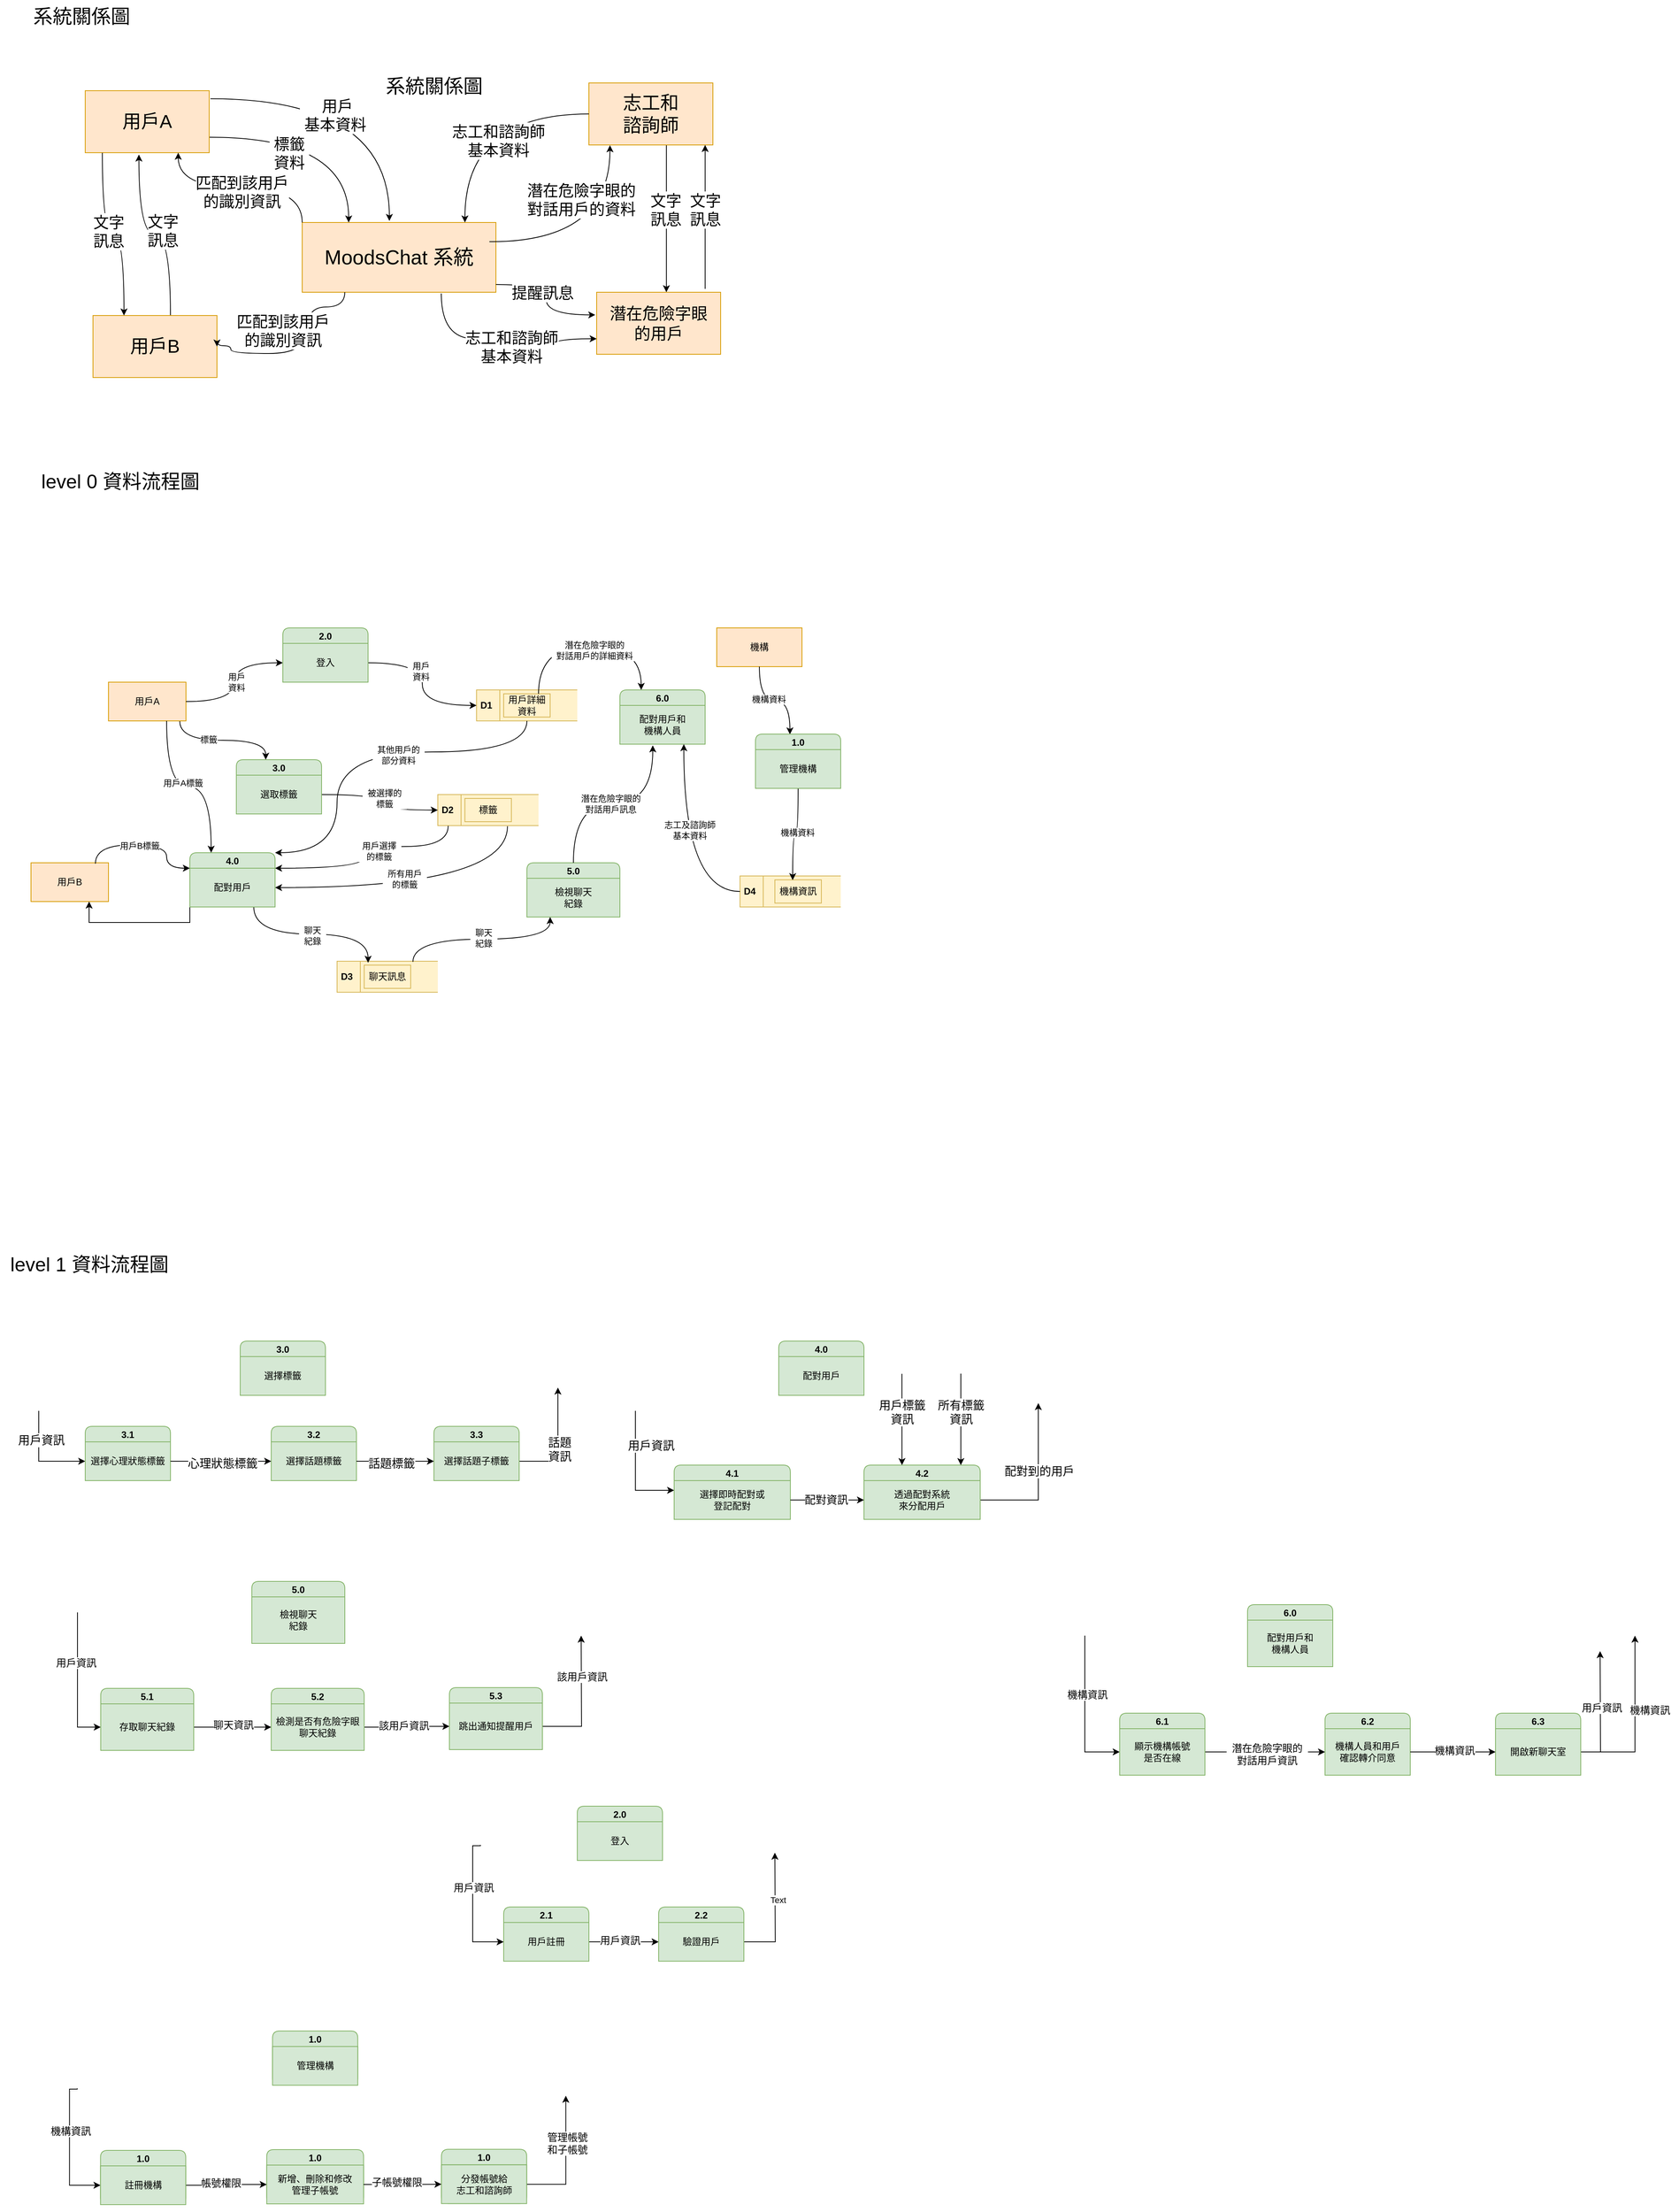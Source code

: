 <mxfile version="22.1.3" type="github">
  <diagram name="Page-1" id="b520641d-4fe3-3701-9064-5fc419738815">
    <mxGraphModel dx="744" dy="1232" grid="1" gridSize="10" guides="1" tooltips="1" connect="1" arrows="1" fold="1" page="1" pageScale="1" pageWidth="1100" pageHeight="850" background="none" math="0" shadow="0">
      <root>
        <mxCell id="0" />
        <mxCell id="1" parent="0" />
        <mxCell id="XSnT0I2E9s_Pdc4EKmwq-57" value="&lt;font style=&quot;font-size: 25px;&quot;&gt;level 0 資料流程圖&lt;/font&gt;" style="text;html=1;align=center;verticalAlign=middle;resizable=0;points=[];autosize=1;strokeColor=none;fillColor=none;" parent="1" vertex="1">
          <mxGeometry x="70" y="-120" width="230" height="40" as="geometry" />
        </mxCell>
        <mxCell id="XSnT0I2E9s_Pdc4EKmwq-75" value="&lt;font style=&quot;font-size: 25px;&quot;&gt;系統關係圖&lt;/font&gt;" style="text;html=1;align=center;verticalAlign=middle;resizable=0;points=[];autosize=1;strokeColor=none;fillColor=none;" parent="1" vertex="1">
          <mxGeometry x="60" y="-720" width="150" height="40" as="geometry" />
        </mxCell>
        <mxCell id="XSnT0I2E9s_Pdc4EKmwq-82" value="&lt;font style=&quot;font-size: 25px;&quot;&gt;level 1 資料流程圖&lt;/font&gt;" style="text;html=1;align=center;verticalAlign=middle;resizable=0;points=[];autosize=1;strokeColor=none;fillColor=none;" parent="1" vertex="1">
          <mxGeometry x="30" y="890" width="230" height="40" as="geometry" />
        </mxCell>
        <mxCell id="K821H8Z_XoJj4-tN6GXi-30" value="" style="group" parent="1" vertex="1" connectable="0">
          <mxGeometry x="80" y="1010" width="670" height="180" as="geometry" />
        </mxCell>
        <mxCell id="XSnT0I2E9s_Pdc4EKmwq-91" value="3.0" style="swimlane;fontStyle=1;childLayout=stackLayout;horizontal=1;startSize=20;fillColor=#d5e8d4;horizontalStack=0;resizeParent=1;resizeParentMax=0;resizeLast=0;collapsible=0;marginBottom=0;swimlaneFillColor=#ffffff;rounded=1;fontFamily=Helvetica;verticalAlign=middle;strokeColor=#82b366;container=0;" parent="K821H8Z_XoJj4-tN6GXi-30" vertex="1">
          <mxGeometry x="260" width="110" height="70" as="geometry" />
        </mxCell>
        <mxCell id="XSnT0I2E9s_Pdc4EKmwq-98" value="3.1" style="swimlane;fontStyle=1;childLayout=stackLayout;horizontal=1;startSize=20;fillColor=#d5e8d4;horizontalStack=0;resizeParent=1;resizeParentMax=0;resizeLast=0;collapsible=0;marginBottom=0;swimlaneFillColor=#ffffff;rounded=1;fontFamily=Helvetica;verticalAlign=middle;strokeColor=#82b366;container=0;" parent="K821H8Z_XoJj4-tN6GXi-30" vertex="1">
          <mxGeometry x="60" y="110" width="110" height="70" as="geometry" />
        </mxCell>
        <mxCell id="XSnT0I2E9s_Pdc4EKmwq-108" value="3.2" style="swimlane;fontStyle=1;childLayout=stackLayout;horizontal=1;startSize=20;fillColor=#d5e8d4;horizontalStack=0;resizeParent=1;resizeParentMax=0;resizeLast=0;collapsible=0;marginBottom=0;swimlaneFillColor=#ffffff;rounded=1;fontFamily=Helvetica;verticalAlign=middle;strokeColor=#82b366;container=0;" parent="K821H8Z_XoJj4-tN6GXi-30" vertex="1">
          <mxGeometry x="300" y="110" width="110" height="70" as="geometry" />
        </mxCell>
        <mxCell id="XSnT0I2E9s_Pdc4EKmwq-114" value="3.3" style="swimlane;fontStyle=1;childLayout=stackLayout;horizontal=1;startSize=20;fillColor=#d5e8d4;horizontalStack=0;resizeParent=1;resizeParentMax=0;resizeLast=0;collapsible=0;marginBottom=0;swimlaneFillColor=#ffffff;rounded=1;fontFamily=Helvetica;verticalAlign=middle;strokeColor=#82b366;container=0;" parent="K821H8Z_XoJj4-tN6GXi-30" vertex="1">
          <mxGeometry x="510" y="110" width="110" height="70" as="geometry" />
        </mxCell>
        <mxCell id="K821H8Z_XoJj4-tN6GXi-21" value="" style="endArrow=classic;html=1;rounded=0;entryX=0;entryY=0.5;entryDx=0;entryDy=0;" parent="K821H8Z_XoJj4-tN6GXi-30" target="XSnT0I2E9s_Pdc4EKmwq-99" edge="1">
          <mxGeometry width="50" height="50" relative="1" as="geometry">
            <mxPoint y="90" as="sourcePoint" />
            <mxPoint x="20" y="70" as="targetPoint" />
            <Array as="points">
              <mxPoint y="130" />
              <mxPoint y="155" />
            </Array>
          </mxGeometry>
        </mxCell>
        <mxCell id="K821H8Z_XoJj4-tN6GXi-22" value="&lt;font style=&quot;font-size: 15px;&quot;&gt;用戶資訊&lt;/font&gt;" style="edgeLabel;html=1;align=center;verticalAlign=middle;resizable=0;points=[];container=0;" parent="K821H8Z_XoJj4-tN6GXi-21" vertex="1" connectable="0">
          <mxGeometry x="-0.417" y="3" relative="1" as="geometry">
            <mxPoint as="offset" />
          </mxGeometry>
        </mxCell>
        <mxCell id="XSnT0I2E9s_Pdc4EKmwq-92" style="edgeStyle=orthogonalEdgeStyle;rounded=0;orthogonalLoop=1;jettySize=auto;html=1;exitX=0.5;exitY=1;exitDx=0;exitDy=0;fillColor=#d5e8d4;strokeColor=#82b366;" parent="K821H8Z_XoJj4-tN6GXi-30" source="XSnT0I2E9s_Pdc4EKmwq-93" target="XSnT0I2E9s_Pdc4EKmwq-93" edge="1">
          <mxGeometry relative="1" as="geometry" />
        </mxCell>
        <mxCell id="XSnT0I2E9s_Pdc4EKmwq-93" value="選擇標籤" style="text;html=1;strokeColor=#82b366;fillColor=#d5e8d4;align=center;verticalAlign=middle;whiteSpace=wrap;rounded=0;container=0;" parent="K821H8Z_XoJj4-tN6GXi-30" vertex="1">
          <mxGeometry x="260" y="20" width="110" height="50" as="geometry" />
        </mxCell>
        <mxCell id="XSnT0I2E9s_Pdc4EKmwq-99" value="選擇心理狀態標籤" style="text;html=1;strokeColor=#82b366;fillColor=#d5e8d4;align=center;verticalAlign=middle;whiteSpace=wrap;rounded=0;container=0;" parent="K821H8Z_XoJj4-tN6GXi-30" vertex="1">
          <mxGeometry x="60" y="130" width="110" height="50" as="geometry" />
        </mxCell>
        <mxCell id="XSnT0I2E9s_Pdc4EKmwq-100" style="edgeStyle=orthogonalEdgeStyle;rounded=0;orthogonalLoop=1;jettySize=auto;html=1;exitX=0.5;exitY=1;exitDx=0;exitDy=0;fillColor=#d5e8d4;strokeColor=#82b366;" parent="K821H8Z_XoJj4-tN6GXi-30" source="XSnT0I2E9s_Pdc4EKmwq-99" target="XSnT0I2E9s_Pdc4EKmwq-99" edge="1">
          <mxGeometry relative="1" as="geometry" />
        </mxCell>
        <mxCell id="XSnT0I2E9s_Pdc4EKmwq-109" value="選擇話題標籤" style="text;html=1;strokeColor=#82b366;fillColor=#d5e8d4;align=center;verticalAlign=middle;whiteSpace=wrap;rounded=0;container=0;" parent="K821H8Z_XoJj4-tN6GXi-30" vertex="1">
          <mxGeometry x="300" y="130" width="110" height="50" as="geometry" />
        </mxCell>
        <mxCell id="K821H8Z_XoJj4-tN6GXi-3" style="edgeStyle=orthogonalEdgeStyle;rounded=0;orthogonalLoop=1;jettySize=auto;html=1;entryX=0;entryY=0.5;entryDx=0;entryDy=0;" parent="K821H8Z_XoJj4-tN6GXi-30" source="XSnT0I2E9s_Pdc4EKmwq-99" target="XSnT0I2E9s_Pdc4EKmwq-109" edge="1">
          <mxGeometry relative="1" as="geometry" />
        </mxCell>
        <mxCell id="K821H8Z_XoJj4-tN6GXi-7" value="&lt;font style=&quot;font-size: 15px;&quot;&gt;心理狀態標籤&lt;/font&gt;" style="edgeLabel;html=1;align=center;verticalAlign=middle;resizable=0;points=[];container=0;" parent="K821H8Z_XoJj4-tN6GXi-3" vertex="1" connectable="0">
          <mxGeometry x="0.02" y="-2" relative="1" as="geometry">
            <mxPoint as="offset" />
          </mxGeometry>
        </mxCell>
        <mxCell id="XSnT0I2E9s_Pdc4EKmwq-110" style="edgeStyle=orthogonalEdgeStyle;rounded=0;orthogonalLoop=1;jettySize=auto;html=1;exitX=0.5;exitY=1;exitDx=0;exitDy=0;fillColor=#d5e8d4;strokeColor=#82b366;" parent="K821H8Z_XoJj4-tN6GXi-30" source="XSnT0I2E9s_Pdc4EKmwq-109" target="XSnT0I2E9s_Pdc4EKmwq-109" edge="1">
          <mxGeometry relative="1" as="geometry" />
        </mxCell>
        <mxCell id="XSnT0I2E9s_Pdc4EKmwq-116" style="edgeStyle=orthogonalEdgeStyle;rounded=0;orthogonalLoop=1;jettySize=auto;html=1;exitX=0.5;exitY=1;exitDx=0;exitDy=0;fillColor=#d5e8d4;strokeColor=#82b366;" parent="K821H8Z_XoJj4-tN6GXi-30" edge="1">
          <mxGeometry relative="1" as="geometry">
            <mxPoint x="576" y="180" as="sourcePoint" />
            <mxPoint x="576" y="180" as="targetPoint" />
          </mxGeometry>
        </mxCell>
        <mxCell id="K821H8Z_XoJj4-tN6GXi-16" style="edgeStyle=orthogonalEdgeStyle;rounded=0;orthogonalLoop=1;jettySize=auto;html=1;" parent="K821H8Z_XoJj4-tN6GXi-30" source="XSnT0I2E9s_Pdc4EKmwq-115" edge="1">
          <mxGeometry relative="1" as="geometry">
            <mxPoint x="670" y="60" as="targetPoint" />
            <Array as="points">
              <mxPoint x="670" y="155" />
              <mxPoint x="670" y="80" />
            </Array>
          </mxGeometry>
        </mxCell>
        <mxCell id="K821H8Z_XoJj4-tN6GXi-17" value="&lt;font style=&quot;font-size: 15px;&quot;&gt;話題&lt;br&gt;資訊&lt;/font&gt;" style="edgeLabel;html=1;align=center;verticalAlign=middle;resizable=0;points=[];container=0;" parent="K821H8Z_XoJj4-tN6GXi-16" vertex="1" connectable="0">
          <mxGeometry x="-0.092" y="-2" relative="1" as="geometry">
            <mxPoint as="offset" />
          </mxGeometry>
        </mxCell>
        <mxCell id="XSnT0I2E9s_Pdc4EKmwq-115" value="選擇話題子標籤" style="text;html=1;strokeColor=#82b366;fillColor=#d5e8d4;align=center;verticalAlign=middle;whiteSpace=wrap;rounded=0;container=0;" parent="K821H8Z_XoJj4-tN6GXi-30" vertex="1">
          <mxGeometry x="510" y="130" width="110" height="50" as="geometry" />
        </mxCell>
        <mxCell id="K821H8Z_XoJj4-tN6GXi-6" style="edgeStyle=orthogonalEdgeStyle;rounded=0;orthogonalLoop=1;jettySize=auto;html=1;entryX=0;entryY=0.5;entryDx=0;entryDy=0;" parent="K821H8Z_XoJj4-tN6GXi-30" source="XSnT0I2E9s_Pdc4EKmwq-109" target="XSnT0I2E9s_Pdc4EKmwq-115" edge="1">
          <mxGeometry relative="1" as="geometry">
            <mxPoint x="485" y="155" as="targetPoint" />
          </mxGeometry>
        </mxCell>
        <mxCell id="K821H8Z_XoJj4-tN6GXi-9" value="&lt;font style=&quot;font-size: 15px;&quot;&gt;話題標籤&lt;/font&gt;" style="edgeLabel;html=1;align=center;verticalAlign=middle;resizable=0;points=[];container=0;" parent="K821H8Z_XoJj4-tN6GXi-6" vertex="1" connectable="0">
          <mxGeometry x="-0.096" y="-2" relative="1" as="geometry">
            <mxPoint as="offset" />
          </mxGeometry>
        </mxCell>
        <mxCell id="K821H8Z_XoJj4-tN6GXi-41" value="" style="group" parent="1" vertex="1" connectable="0">
          <mxGeometry x="850" y="1010" width="520" height="230" as="geometry" />
        </mxCell>
        <mxCell id="XSnT0I2E9s_Pdc4EKmwq-121" value="4.0" style="swimlane;fontStyle=1;childLayout=stackLayout;horizontal=1;startSize=20;fillColor=#d5e8d4;horizontalStack=0;resizeParent=1;resizeParentMax=0;resizeLast=0;collapsible=0;marginBottom=0;swimlaneFillColor=#ffffff;rounded=1;fontFamily=Helvetica;verticalAlign=middle;strokeColor=#82b366;container=0;" parent="K821H8Z_XoJj4-tN6GXi-41" vertex="1">
          <mxGeometry x="185" width="110" height="70" as="geometry" />
        </mxCell>
        <mxCell id="XSnT0I2E9s_Pdc4EKmwq-124" value="4.2" style="swimlane;fontStyle=1;childLayout=stackLayout;horizontal=1;startSize=20;fillColor=#d5e8d4;horizontalStack=0;resizeParent=1;resizeParentMax=0;resizeLast=0;collapsible=0;marginBottom=0;swimlaneFillColor=#ffffff;rounded=1;fontFamily=Helvetica;verticalAlign=middle;strokeColor=#82b366;container=0;" parent="K821H8Z_XoJj4-tN6GXi-41" vertex="1">
          <mxGeometry x="295" y="160" width="150" height="70" as="geometry" />
        </mxCell>
        <mxCell id="XSnT0I2E9s_Pdc4EKmwq-129" value="4.1" style="swimlane;fontStyle=1;childLayout=stackLayout;horizontal=1;startSize=20;fillColor=#d5e8d4;horizontalStack=0;resizeParent=1;resizeParentMax=0;resizeLast=0;collapsible=0;marginBottom=0;swimlaneFillColor=#ffffff;rounded=1;fontFamily=Helvetica;verticalAlign=middle;strokeColor=#82b366;container=0;" parent="K821H8Z_XoJj4-tN6GXi-41" vertex="1">
          <mxGeometry x="50" y="160" width="150" height="70" as="geometry" />
        </mxCell>
        <mxCell id="K821H8Z_XoJj4-tN6GXi-26" style="edgeStyle=orthogonalEdgeStyle;rounded=0;orthogonalLoop=1;jettySize=auto;html=1;entryX=0;entryY=0.25;entryDx=0;entryDy=0;" parent="K821H8Z_XoJj4-tN6GXi-41" target="XSnT0I2E9s_Pdc4EKmwq-131" edge="1">
          <mxGeometry relative="1" as="geometry">
            <mxPoint y="90" as="sourcePoint" />
            <Array as="points">
              <mxPoint y="193" />
            </Array>
          </mxGeometry>
        </mxCell>
        <mxCell id="K821H8Z_XoJj4-tN6GXi-27" value="&lt;font style=&quot;font-size: 15px;&quot;&gt;用戶資訊&lt;/font&gt;" style="edgeLabel;html=1;align=center;verticalAlign=middle;resizable=0;points=[];container=0;" parent="K821H8Z_XoJj4-tN6GXi-26" vertex="1" connectable="0">
          <mxGeometry x="-0.426" relative="1" as="geometry">
            <mxPoint x="20" as="offset" />
          </mxGeometry>
        </mxCell>
        <mxCell id="K821H8Z_XoJj4-tN6GXi-32" style="edgeStyle=orthogonalEdgeStyle;rounded=0;orthogonalLoop=1;jettySize=auto;html=1;entryX=0.327;entryY=-0.032;entryDx=0;entryDy=0;entryPerimeter=0;" parent="K821H8Z_XoJj4-tN6GXi-41" edge="1">
          <mxGeometry relative="1" as="geometry">
            <mxPoint x="344.05" y="160.0" as="targetPoint" />
            <mxPoint x="344" y="42.24" as="sourcePoint" />
            <Array as="points">
              <mxPoint x="344" y="62.24" />
            </Array>
          </mxGeometry>
        </mxCell>
        <mxCell id="K821H8Z_XoJj4-tN6GXi-33" value="&lt;font style=&quot;font-size: 15px;&quot;&gt;用戶標籤&lt;br&gt;資訊&lt;/font&gt;" style="edgeLabel;html=1;align=center;verticalAlign=middle;resizable=0;points=[];container=0;" parent="K821H8Z_XoJj4-tN6GXi-32" vertex="1" connectable="0">
          <mxGeometry x="-0.168" relative="1" as="geometry">
            <mxPoint as="offset" />
          </mxGeometry>
        </mxCell>
        <mxCell id="K821H8Z_XoJj4-tN6GXi-37" style="edgeStyle=orthogonalEdgeStyle;rounded=0;orthogonalLoop=1;jettySize=auto;html=1;entryX=0.327;entryY=-0.032;entryDx=0;entryDy=0;entryPerimeter=0;" parent="K821H8Z_XoJj4-tN6GXi-41" edge="1">
          <mxGeometry relative="1" as="geometry">
            <mxPoint x="420" y="160" as="targetPoint" />
            <mxPoint x="420" y="42" as="sourcePoint" />
            <Array as="points">
              <mxPoint x="420" y="62" />
            </Array>
          </mxGeometry>
        </mxCell>
        <mxCell id="K821H8Z_XoJj4-tN6GXi-38" value="&lt;font style=&quot;font-size: 15px;&quot;&gt;所有標籤&lt;br&gt;資訊&lt;/font&gt;" style="edgeLabel;html=1;align=center;verticalAlign=middle;resizable=0;points=[];container=0;" parent="K821H8Z_XoJj4-tN6GXi-37" vertex="1" connectable="0">
          <mxGeometry x="-0.168" relative="1" as="geometry">
            <mxPoint as="offset" />
          </mxGeometry>
        </mxCell>
        <mxCell id="XSnT0I2E9s_Pdc4EKmwq-122" style="edgeStyle=orthogonalEdgeStyle;rounded=0;orthogonalLoop=1;jettySize=auto;html=1;exitX=0.5;exitY=1;exitDx=0;exitDy=0;fillColor=#d5e8d4;strokeColor=#82b366;" parent="K821H8Z_XoJj4-tN6GXi-41" source="XSnT0I2E9s_Pdc4EKmwq-123" target="XSnT0I2E9s_Pdc4EKmwq-123" edge="1">
          <mxGeometry relative="1" as="geometry" />
        </mxCell>
        <mxCell id="XSnT0I2E9s_Pdc4EKmwq-123" value="配對用戶" style="text;html=1;strokeColor=#82b366;fillColor=#d5e8d4;align=center;verticalAlign=middle;whiteSpace=wrap;rounded=0;container=0;" parent="K821H8Z_XoJj4-tN6GXi-41" vertex="1">
          <mxGeometry x="185" y="20" width="110" height="50" as="geometry" />
        </mxCell>
        <mxCell id="XSnT0I2E9s_Pdc4EKmwq-125" style="edgeStyle=orthogonalEdgeStyle;rounded=0;orthogonalLoop=1;jettySize=auto;html=1;exitX=0.5;exitY=1;exitDx=0;exitDy=0;fillColor=#d5e8d4;strokeColor=#82b366;" parent="K821H8Z_XoJj4-tN6GXi-41" source="XSnT0I2E9s_Pdc4EKmwq-126" target="XSnT0I2E9s_Pdc4EKmwq-126" edge="1">
          <mxGeometry relative="1" as="geometry" />
        </mxCell>
        <mxCell id="K821H8Z_XoJj4-tN6GXi-28" style="edgeStyle=orthogonalEdgeStyle;rounded=0;orthogonalLoop=1;jettySize=auto;html=1;" parent="K821H8Z_XoJj4-tN6GXi-41" source="XSnT0I2E9s_Pdc4EKmwq-126" edge="1">
          <mxGeometry relative="1" as="geometry">
            <mxPoint x="520" y="80" as="targetPoint" />
            <Array as="points">
              <mxPoint x="520" y="205" />
              <mxPoint x="520" y="120" />
            </Array>
          </mxGeometry>
        </mxCell>
        <mxCell id="K821H8Z_XoJj4-tN6GXi-39" value="&lt;font style=&quot;font-size: 15px;&quot;&gt;配對到的用戶&lt;/font&gt;" style="edgeLabel;html=1;align=center;verticalAlign=middle;resizable=0;points=[];container=0;" parent="K821H8Z_XoJj4-tN6GXi-28" vertex="1" connectable="0">
          <mxGeometry x="0.135" y="-1" relative="1" as="geometry">
            <mxPoint as="offset" />
          </mxGeometry>
        </mxCell>
        <mxCell id="XSnT0I2E9s_Pdc4EKmwq-126" value="透過配對系統&lt;br&gt;來分配用戶" style="text;html=1;strokeColor=#82b366;fillColor=#d5e8d4;align=center;verticalAlign=middle;whiteSpace=wrap;rounded=0;container=0;" parent="K821H8Z_XoJj4-tN6GXi-41" vertex="1">
          <mxGeometry x="295" y="180" width="150" height="50" as="geometry" />
        </mxCell>
        <mxCell id="XSnT0I2E9s_Pdc4EKmwq-130" style="edgeStyle=orthogonalEdgeStyle;rounded=0;orthogonalLoop=1;jettySize=auto;html=1;exitX=0.5;exitY=1;exitDx=0;exitDy=0;fillColor=#d5e8d4;strokeColor=#82b366;" parent="K821H8Z_XoJj4-tN6GXi-41" source="XSnT0I2E9s_Pdc4EKmwq-131" target="XSnT0I2E9s_Pdc4EKmwq-131" edge="1">
          <mxGeometry relative="1" as="geometry" />
        </mxCell>
        <mxCell id="XSnT0I2E9s_Pdc4EKmwq-131" value="選擇即時配對或&lt;br&gt;登記配對" style="text;html=1;strokeColor=#82b366;fillColor=#d5e8d4;align=center;verticalAlign=middle;whiteSpace=wrap;rounded=0;container=0;" parent="K821H8Z_XoJj4-tN6GXi-41" vertex="1">
          <mxGeometry x="50" y="180" width="150" height="50" as="geometry" />
        </mxCell>
        <mxCell id="K821H8Z_XoJj4-tN6GXi-10" style="edgeStyle=orthogonalEdgeStyle;rounded=0;orthogonalLoop=1;jettySize=auto;html=1;entryX=0;entryY=0.5;entryDx=0;entryDy=0;" parent="K821H8Z_XoJj4-tN6GXi-41" source="XSnT0I2E9s_Pdc4EKmwq-131" target="XSnT0I2E9s_Pdc4EKmwq-126" edge="1">
          <mxGeometry relative="1" as="geometry" />
        </mxCell>
        <mxCell id="K821H8Z_XoJj4-tN6GXi-12" value="&lt;font style=&quot;font-size: 14px;&quot;&gt;配對資訊&lt;/font&gt;" style="edgeLabel;html=1;align=center;verticalAlign=middle;resizable=0;points=[];container=0;" parent="K821H8Z_XoJj4-tN6GXi-10" vertex="1" connectable="0">
          <mxGeometry x="-0.04" relative="1" as="geometry">
            <mxPoint as="offset" />
          </mxGeometry>
        </mxCell>
        <mxCell id="XSnT0I2E9s_Pdc4EKmwq-78" value="2.0" style="swimlane;fontStyle=1;childLayout=stackLayout;horizontal=1;startSize=20;fillColor=#d5e8d4;horizontalStack=0;resizeParent=1;resizeParentMax=0;resizeLast=0;collapsible=0;marginBottom=0;swimlaneFillColor=#ffffff;rounded=1;fontFamily=Helvetica;verticalAlign=middle;strokeColor=#82b366;container=0;" parent="1" vertex="1">
          <mxGeometry x="775" y="1610" width="110" height="70" as="geometry" />
        </mxCell>
        <mxCell id="XSnT0I2E9s_Pdc4EKmwq-83" value="2.1" style="swimlane;fontStyle=1;childLayout=stackLayout;horizontal=1;startSize=20;fillColor=#d5e8d4;horizontalStack=0;resizeParent=1;resizeParentMax=0;resizeLast=0;collapsible=0;marginBottom=0;swimlaneFillColor=#ffffff;rounded=1;fontFamily=Helvetica;verticalAlign=middle;strokeColor=#82b366;container=0;" parent="1" vertex="1">
          <mxGeometry x="680" y="1740" width="110" height="70" as="geometry" />
        </mxCell>
        <mxCell id="XSnT0I2E9s_Pdc4EKmwq-86" value="2.2" style="swimlane;fontStyle=1;childLayout=stackLayout;horizontal=1;startSize=20;fillColor=#d5e8d4;horizontalStack=0;resizeParent=1;resizeParentMax=0;resizeLast=0;collapsible=0;marginBottom=0;swimlaneFillColor=#ffffff;rounded=1;fontFamily=Helvetica;verticalAlign=middle;strokeColor=#82b366;container=0;" parent="1" vertex="1">
          <mxGeometry x="880" y="1740" width="110" height="70" as="geometry" />
        </mxCell>
        <mxCell id="XSnT0I2E9s_Pdc4EKmwq-79" value="登入" style="text;html=1;strokeColor=#82b366;fillColor=#d5e8d4;align=center;verticalAlign=middle;whiteSpace=wrap;rounded=0;container=0;" parent="1" vertex="1">
          <mxGeometry x="775" y="1630" width="110" height="50" as="geometry" />
        </mxCell>
        <mxCell id="XSnT0I2E9s_Pdc4EKmwq-80" style="edgeStyle=orthogonalEdgeStyle;rounded=0;orthogonalLoop=1;jettySize=auto;html=1;exitX=0.5;exitY=1;exitDx=0;exitDy=0;fillColor=#d5e8d4;strokeColor=#82b366;" parent="1" source="XSnT0I2E9s_Pdc4EKmwq-79" target="XSnT0I2E9s_Pdc4EKmwq-79" edge="1">
          <mxGeometry relative="1" as="geometry" />
        </mxCell>
        <mxCell id="K821H8Z_XoJj4-tN6GXi-78" style="edgeStyle=orthogonalEdgeStyle;rounded=0;orthogonalLoop=1;jettySize=auto;html=1;entryX=0;entryY=0.5;entryDx=0;entryDy=0;" parent="1" source="XSnT0I2E9s_Pdc4EKmwq-84" target="XSnT0I2E9s_Pdc4EKmwq-87" edge="1">
          <mxGeometry relative="1" as="geometry" />
        </mxCell>
        <mxCell id="K821H8Z_XoJj4-tN6GXi-79" value="&lt;font style=&quot;font-size: 13px;&quot;&gt;用戶資訊&lt;/font&gt;" style="edgeLabel;html=1;align=center;verticalAlign=middle;resizable=0;points=[];" parent="K821H8Z_XoJj4-tN6GXi-78" vertex="1" connectable="0">
          <mxGeometry x="-0.12" y="2" relative="1" as="geometry">
            <mxPoint as="offset" />
          </mxGeometry>
        </mxCell>
        <mxCell id="XSnT0I2E9s_Pdc4EKmwq-84" value="用戶註冊" style="text;html=1;strokeColor=#82b366;fillColor=#d5e8d4;align=center;verticalAlign=middle;whiteSpace=wrap;rounded=0;container=0;" parent="1" vertex="1">
          <mxGeometry x="680" y="1760" width="110" height="50" as="geometry" />
        </mxCell>
        <mxCell id="K821H8Z_XoJj4-tN6GXi-80" style="edgeStyle=orthogonalEdgeStyle;rounded=0;orthogonalLoop=1;jettySize=auto;html=1;" parent="1" source="XSnT0I2E9s_Pdc4EKmwq-87" edge="1">
          <mxGeometry relative="1" as="geometry">
            <mxPoint x="1030" y="1670" as="targetPoint" />
          </mxGeometry>
        </mxCell>
        <mxCell id="K821H8Z_XoJj4-tN6GXi-81" value="Text" style="edgeLabel;html=1;align=center;verticalAlign=middle;resizable=0;points=[];" parent="K821H8Z_XoJj4-tN6GXi-80" vertex="1" connectable="0">
          <mxGeometry x="0.213" y="-3" relative="1" as="geometry">
            <mxPoint as="offset" />
          </mxGeometry>
        </mxCell>
        <mxCell id="XSnT0I2E9s_Pdc4EKmwq-87" value="驗證用戶" style="text;html=1;strokeColor=#82b366;fillColor=#d5e8d4;align=center;verticalAlign=middle;whiteSpace=wrap;rounded=0;container=0;" parent="1" vertex="1">
          <mxGeometry x="880" y="1760" width="110" height="50" as="geometry" />
        </mxCell>
        <mxCell id="XSnT0I2E9s_Pdc4EKmwq-88" style="edgeStyle=orthogonalEdgeStyle;rounded=0;orthogonalLoop=1;jettySize=auto;html=1;exitX=0.5;exitY=1;exitDx=0;exitDy=0;fillColor=#d5e8d4;strokeColor=#82b366;" parent="1" source="XSnT0I2E9s_Pdc4EKmwq-87" target="XSnT0I2E9s_Pdc4EKmwq-87" edge="1">
          <mxGeometry relative="1" as="geometry" />
        </mxCell>
        <mxCell id="K821H8Z_XoJj4-tN6GXi-75" style="edgeStyle=orthogonalEdgeStyle;rounded=0;orthogonalLoop=1;jettySize=auto;html=1;entryX=0;entryY=0.5;entryDx=0;entryDy=0;" parent="1" edge="1">
          <mxGeometry relative="1" as="geometry">
            <mxPoint x="680" y="1785" as="targetPoint" />
            <mxPoint x="650" y="1660" as="sourcePoint" />
            <Array as="points">
              <mxPoint x="650" y="1661" />
              <mxPoint x="640" y="1661" />
              <mxPoint x="640" y="1785" />
            </Array>
          </mxGeometry>
        </mxCell>
        <mxCell id="K821H8Z_XoJj4-tN6GXi-76" value="&lt;font style=&quot;font-size: 13px;&quot;&gt;用戶資訊&lt;/font&gt;" style="edgeLabel;html=1;align=center;verticalAlign=middle;resizable=0;points=[];" parent="K821H8Z_XoJj4-tN6GXi-75" vertex="1" connectable="0">
          <mxGeometry x="-0.259" y="1" relative="1" as="geometry">
            <mxPoint as="offset" />
          </mxGeometry>
        </mxCell>
        <mxCell id="XSnT0I2E9s_Pdc4EKmwq-134" value="5.0" style="swimlane;fontStyle=1;childLayout=stackLayout;horizontal=1;startSize=20;fillColor=#d5e8d4;horizontalStack=0;resizeParent=1;resizeParentMax=0;resizeLast=0;collapsible=0;marginBottom=0;swimlaneFillColor=#ffffff;rounded=1;fontFamily=Helvetica;verticalAlign=middle;strokeColor=#82b366;container=0;" parent="1" vertex="1">
          <mxGeometry x="355" y="1320" width="120" height="80" as="geometry" />
        </mxCell>
        <mxCell id="XSnT0I2E9s_Pdc4EKmwq-137" value="5.1" style="swimlane;fontStyle=1;childLayout=stackLayout;horizontal=1;startSize=20;fillColor=#d5e8d4;horizontalStack=0;resizeParent=1;resizeParentMax=0;resizeLast=0;collapsible=0;marginBottom=0;swimlaneFillColor=#ffffff;rounded=1;fontFamily=Helvetica;verticalAlign=middle;strokeColor=#82b366;container=0;" parent="1" vertex="1">
          <mxGeometry x="160" y="1458" width="120" height="80" as="geometry" />
        </mxCell>
        <mxCell id="XSnT0I2E9s_Pdc4EKmwq-141" value="5.2" style="swimlane;fontStyle=1;childLayout=stackLayout;horizontal=1;startSize=20;fillColor=#d5e8d4;horizontalStack=0;resizeParent=1;resizeParentMax=0;resizeLast=0;collapsible=0;marginBottom=0;swimlaneFillColor=#ffffff;rounded=1;fontFamily=Helvetica;verticalAlign=middle;strokeColor=#82b366;container=0;" parent="1" vertex="1">
          <mxGeometry x="380" y="1458" width="120" height="80" as="geometry" />
        </mxCell>
        <mxCell id="XSnT0I2E9s_Pdc4EKmwq-145" value="5.3" style="swimlane;fontStyle=1;childLayout=stackLayout;horizontal=1;startSize=20;fillColor=#d5e8d4;horizontalStack=0;resizeParent=1;resizeParentMax=0;resizeLast=0;collapsible=0;marginBottom=0;swimlaneFillColor=#ffffff;rounded=1;fontFamily=Helvetica;verticalAlign=middle;strokeColor=#82b366;container=0;" parent="1" vertex="1">
          <mxGeometry x="610" y="1457" width="120" height="80" as="geometry" />
        </mxCell>
        <mxCell id="XSnT0I2E9s_Pdc4EKmwq-135" style="edgeStyle=orthogonalEdgeStyle;rounded=0;orthogonalLoop=1;jettySize=auto;html=1;exitX=0.5;exitY=1;exitDx=0;exitDy=0;fillColor=#d5e8d4;strokeColor=#82b366;" parent="1" source="XSnT0I2E9s_Pdc4EKmwq-136" target="XSnT0I2E9s_Pdc4EKmwq-136" edge="1">
          <mxGeometry relative="1" as="geometry" />
        </mxCell>
        <mxCell id="XSnT0I2E9s_Pdc4EKmwq-136" value="檢視聊天&lt;br&gt;紀錄" style="text;html=1;strokeColor=#82b366;fillColor=#d5e8d4;align=center;verticalAlign=middle;whiteSpace=wrap;rounded=0;container=0;" parent="1" vertex="1">
          <mxGeometry x="355" y="1340" width="120" height="60" as="geometry" />
        </mxCell>
        <mxCell id="XSnT0I2E9s_Pdc4EKmwq-138" style="edgeStyle=orthogonalEdgeStyle;rounded=0;orthogonalLoop=1;jettySize=auto;html=1;exitX=0.5;exitY=1;exitDx=0;exitDy=0;fillColor=#d5e8d4;strokeColor=#82b366;" parent="1" source="XSnT0I2E9s_Pdc4EKmwq-139" target="XSnT0I2E9s_Pdc4EKmwq-139" edge="1">
          <mxGeometry relative="1" as="geometry" />
        </mxCell>
        <mxCell id="K821H8Z_XoJj4-tN6GXi-83" style="edgeStyle=orthogonalEdgeStyle;rounded=0;orthogonalLoop=1;jettySize=auto;html=1;entryX=0;entryY=0.5;entryDx=0;entryDy=0;" parent="1" target="XSnT0I2E9s_Pdc4EKmwq-139" edge="1">
          <mxGeometry relative="1" as="geometry">
            <mxPoint x="130" y="1410" as="targetPoint" />
            <mxPoint x="130" y="1360" as="sourcePoint" />
            <Array as="points">
              <mxPoint x="130" y="1508" />
            </Array>
          </mxGeometry>
        </mxCell>
        <mxCell id="K821H8Z_XoJj4-tN6GXi-84" value="&lt;font style=&quot;font-size: 13px;&quot;&gt;用戶資訊&lt;/font&gt;" style="edgeLabel;html=1;align=center;verticalAlign=middle;resizable=0;points=[];" parent="K821H8Z_XoJj4-tN6GXi-83" vertex="1" connectable="0">
          <mxGeometry x="-0.27" y="-2" relative="1" as="geometry">
            <mxPoint as="offset" />
          </mxGeometry>
        </mxCell>
        <mxCell id="K821H8Z_XoJj4-tN6GXi-87" style="edgeStyle=orthogonalEdgeStyle;rounded=0;orthogonalLoop=1;jettySize=auto;html=1;entryX=0;entryY=0.5;entryDx=0;entryDy=0;" parent="1" source="XSnT0I2E9s_Pdc4EKmwq-139" target="XSnT0I2E9s_Pdc4EKmwq-143" edge="1">
          <mxGeometry relative="1" as="geometry" />
        </mxCell>
        <mxCell id="K821H8Z_XoJj4-tN6GXi-89" value="&lt;font style=&quot;font-size: 13px;&quot;&gt;聊天資訊&lt;/font&gt;" style="edgeLabel;html=1;align=center;verticalAlign=middle;resizable=0;points=[];" parent="K821H8Z_XoJj4-tN6GXi-87" vertex="1" connectable="0">
          <mxGeometry x="0.009" y="3" relative="1" as="geometry">
            <mxPoint as="offset" />
          </mxGeometry>
        </mxCell>
        <mxCell id="XSnT0I2E9s_Pdc4EKmwq-139" value="存取聊天紀錄" style="text;html=1;strokeColor=#82b366;fillColor=#d5e8d4;align=center;verticalAlign=middle;whiteSpace=wrap;rounded=0;container=0;" parent="1" vertex="1">
          <mxGeometry x="160" y="1478" width="120" height="60" as="geometry" />
        </mxCell>
        <mxCell id="XSnT0I2E9s_Pdc4EKmwq-142" style="edgeStyle=orthogonalEdgeStyle;rounded=0;orthogonalLoop=1;jettySize=auto;html=1;exitX=0.5;exitY=1;exitDx=0;exitDy=0;fillColor=#d5e8d4;strokeColor=#82b366;" parent="1" source="XSnT0I2E9s_Pdc4EKmwq-143" target="XSnT0I2E9s_Pdc4EKmwq-143" edge="1">
          <mxGeometry relative="1" as="geometry" />
        </mxCell>
        <mxCell id="K821H8Z_XoJj4-tN6GXi-90" style="edgeStyle=orthogonalEdgeStyle;rounded=0;orthogonalLoop=1;jettySize=auto;html=1;" parent="1" source="XSnT0I2E9s_Pdc4EKmwq-143" target="XSnT0I2E9s_Pdc4EKmwq-147" edge="1">
          <mxGeometry relative="1" as="geometry" />
        </mxCell>
        <mxCell id="K821H8Z_XoJj4-tN6GXi-99" value="&lt;font style=&quot;font-size: 13px;&quot;&gt;該用戶資訊&lt;/font&gt;" style="edgeLabel;html=1;align=center;verticalAlign=middle;resizable=0;points=[];" parent="K821H8Z_XoJj4-tN6GXi-90" vertex="1" connectable="0">
          <mxGeometry x="-0.01" y="3" relative="1" as="geometry">
            <mxPoint x="-1" y="-2" as="offset" />
          </mxGeometry>
        </mxCell>
        <mxCell id="XSnT0I2E9s_Pdc4EKmwq-143" value="檢測是否有危險字眼聊天紀錄" style="text;html=1;strokeColor=#82b366;fillColor=#d5e8d4;align=center;verticalAlign=middle;whiteSpace=wrap;rounded=0;container=0;" parent="1" vertex="1">
          <mxGeometry x="380" y="1478" width="120" height="60" as="geometry" />
        </mxCell>
        <mxCell id="XSnT0I2E9s_Pdc4EKmwq-146" style="edgeStyle=orthogonalEdgeStyle;rounded=0;orthogonalLoop=1;jettySize=auto;html=1;exitX=0.5;exitY=1;exitDx=0;exitDy=0;fillColor=#d5e8d4;strokeColor=#82b366;" parent="1" source="XSnT0I2E9s_Pdc4EKmwq-147" target="XSnT0I2E9s_Pdc4EKmwq-147" edge="1">
          <mxGeometry relative="1" as="geometry" />
        </mxCell>
        <mxCell id="K821H8Z_XoJj4-tN6GXi-100" style="edgeStyle=orthogonalEdgeStyle;rounded=0;orthogonalLoop=1;jettySize=auto;html=1;" parent="1" source="XSnT0I2E9s_Pdc4EKmwq-147" edge="1">
          <mxGeometry relative="1" as="geometry">
            <mxPoint x="780" y="1390" as="targetPoint" />
          </mxGeometry>
        </mxCell>
        <mxCell id="K821H8Z_XoJj4-tN6GXi-101" value="&lt;font style=&quot;font-size: 13px;&quot;&gt;該用戶資訊&lt;/font&gt;" style="edgeLabel;html=1;align=center;verticalAlign=middle;resizable=0;points=[];" parent="K821H8Z_XoJj4-tN6GXi-100" vertex="1" connectable="0">
          <mxGeometry x="0.372" y="-1" relative="1" as="geometry">
            <mxPoint as="offset" />
          </mxGeometry>
        </mxCell>
        <mxCell id="XSnT0I2E9s_Pdc4EKmwq-147" value="跳出通知提醒用戶" style="text;html=1;strokeColor=#82b366;fillColor=#d5e8d4;align=center;verticalAlign=middle;whiteSpace=wrap;rounded=0;container=0;" parent="1" vertex="1">
          <mxGeometry x="610" y="1477" width="120" height="60" as="geometry" />
        </mxCell>
        <mxCell id="K821H8Z_XoJj4-tN6GXi-108" value="" style="group" parent="1" vertex="1" connectable="0">
          <mxGeometry x="1430" y="1350" width="710" height="220" as="geometry" />
        </mxCell>
        <mxCell id="XSnT0I2E9s_Pdc4EKmwq-286" value="6.0" style="swimlane;fontStyle=1;childLayout=stackLayout;horizontal=1;startSize=20;fillColor=#d5e8d4;horizontalStack=0;resizeParent=1;resizeParentMax=0;resizeLast=0;collapsible=0;marginBottom=0;swimlaneFillColor=#ffffff;rounded=1;fontFamily=Helvetica;verticalAlign=middle;container=0;strokeColor=#82b366;" parent="K821H8Z_XoJj4-tN6GXi-108" vertex="1">
          <mxGeometry x="210" width="110" height="70" as="geometry" />
        </mxCell>
        <mxCell id="XSnT0I2E9s_Pdc4EKmwq-287" value="配對用戶和&lt;br&gt;機構人員" style="text;html=1;strokeColor=#82b366;fillColor=#d5e8d4;align=center;verticalAlign=middle;whiteSpace=wrap;rounded=0;container=0;" parent="K821H8Z_XoJj4-tN6GXi-108" vertex="1">
          <mxGeometry x="210" y="20" width="110" height="60" as="geometry" />
        </mxCell>
        <mxCell id="XSnT0I2E9s_Pdc4EKmwq-291" value="6.2" style="swimlane;fontStyle=1;childLayout=stackLayout;horizontal=1;startSize=20;fillColor=#d5e8d4;horizontalStack=0;resizeParent=1;resizeParentMax=0;resizeLast=0;collapsible=0;marginBottom=0;swimlaneFillColor=#ffffff;rounded=1;fontFamily=Helvetica;verticalAlign=middle;container=0;strokeColor=#82b366;" parent="K821H8Z_XoJj4-tN6GXi-108" vertex="1">
          <mxGeometry x="310" y="140" width="110" height="70" as="geometry" />
        </mxCell>
        <mxCell id="XSnT0I2E9s_Pdc4EKmwq-292" value="機構人員和用戶&lt;br&gt;確認轉介同意" style="text;html=1;strokeColor=#82b366;fillColor=#d5e8d4;align=center;verticalAlign=middle;whiteSpace=wrap;rounded=0;container=0;" parent="K821H8Z_XoJj4-tN6GXi-108" vertex="1">
          <mxGeometry x="310" y="160" width="110" height="60" as="geometry" />
        </mxCell>
        <mxCell id="XSnT0I2E9s_Pdc4EKmwq-293" value="6.3" style="swimlane;fontStyle=1;childLayout=stackLayout;horizontal=1;startSize=20;fillColor=#d5e8d4;horizontalStack=0;resizeParent=1;resizeParentMax=0;resizeLast=0;collapsible=0;marginBottom=0;swimlaneFillColor=#ffffff;rounded=1;fontFamily=Helvetica;verticalAlign=middle;container=0;strokeColor=#82b366;" parent="K821H8Z_XoJj4-tN6GXi-108" vertex="1">
          <mxGeometry x="530" y="140" width="110" height="70" as="geometry" />
        </mxCell>
        <mxCell id="K821H8Z_XoJj4-tN6GXi-55" style="edgeStyle=orthogonalEdgeStyle;rounded=0;orthogonalLoop=1;jettySize=auto;html=1;" parent="K821H8Z_XoJj4-tN6GXi-108" source="XSnT0I2E9s_Pdc4EKmwq-294" edge="1">
          <mxGeometry relative="1" as="geometry">
            <mxPoint x="665" y="60" as="targetPoint" />
          </mxGeometry>
        </mxCell>
        <mxCell id="K821H8Z_XoJj4-tN6GXi-56" value="用戶資訊" style="edgeLabel;html=1;align=center;verticalAlign=middle;resizable=0;points=[];fontSize=13;" parent="K821H8Z_XoJj4-tN6GXi-55" vertex="1" connectable="0">
          <mxGeometry x="0.07" y="-1" relative="1" as="geometry">
            <mxPoint as="offset" />
          </mxGeometry>
        </mxCell>
        <mxCell id="K821H8Z_XoJj4-tN6GXi-57" style="edgeStyle=orthogonalEdgeStyle;rounded=0;orthogonalLoop=1;jettySize=auto;html=1;" parent="K821H8Z_XoJj4-tN6GXi-108" edge="1">
          <mxGeometry relative="1" as="geometry">
            <mxPoint x="710" y="40" as="targetPoint" />
            <mxPoint x="595" y="190" as="sourcePoint" />
            <Array as="points">
              <mxPoint x="710" y="190" />
              <mxPoint x="710" y="60" />
            </Array>
          </mxGeometry>
        </mxCell>
        <mxCell id="K821H8Z_XoJj4-tN6GXi-59" value="機構資訊" style="edgeLabel;html=1;align=center;verticalAlign=middle;resizable=0;points=[];fontSize=13;" parent="K821H8Z_XoJj4-tN6GXi-57" vertex="1" connectable="0">
          <mxGeometry x="0.28" y="1" relative="1" as="geometry">
            <mxPoint x="20" as="offset" />
          </mxGeometry>
        </mxCell>
        <mxCell id="XSnT0I2E9s_Pdc4EKmwq-294" value="開啟新聊天室" style="text;html=1;strokeColor=#82b366;fillColor=#d5e8d4;align=center;verticalAlign=middle;whiteSpace=wrap;rounded=0;container=0;" parent="K821H8Z_XoJj4-tN6GXi-108" vertex="1">
          <mxGeometry x="530" y="160" width="110" height="60" as="geometry" />
        </mxCell>
        <mxCell id="K821H8Z_XoJj4-tN6GXi-50" style="edgeStyle=orthogonalEdgeStyle;rounded=0;orthogonalLoop=1;jettySize=auto;html=1;entryX=0;entryY=0.5;entryDx=0;entryDy=0;" parent="K821H8Z_XoJj4-tN6GXi-108" source="XSnT0I2E9s_Pdc4EKmwq-292" target="XSnT0I2E9s_Pdc4EKmwq-294" edge="1">
          <mxGeometry relative="1" as="geometry" />
        </mxCell>
        <mxCell id="K821H8Z_XoJj4-tN6GXi-54" value="&lt;font style=&quot;font-size: 13px;&quot;&gt;機構資訊&lt;/font&gt;" style="edgeLabel;html=1;align=center;verticalAlign=middle;resizable=0;points=[];" parent="K821H8Z_XoJj4-tN6GXi-50" vertex="1" connectable="0">
          <mxGeometry x="0.025" y="2" relative="1" as="geometry">
            <mxPoint as="offset" />
          </mxGeometry>
        </mxCell>
        <mxCell id="XSnT0I2E9s_Pdc4EKmwq-302" value="6.1" style="swimlane;fontStyle=1;childLayout=stackLayout;horizontal=1;startSize=20;fillColor=#d5e8d4;horizontalStack=0;resizeParent=1;resizeParentMax=0;resizeLast=0;collapsible=0;marginBottom=0;swimlaneFillColor=#ffffff;rounded=1;fontFamily=Helvetica;verticalAlign=middle;container=0;strokeColor=#82b366;" parent="K821H8Z_XoJj4-tN6GXi-108" vertex="1">
          <mxGeometry x="45" y="140" width="110" height="70" as="geometry" />
        </mxCell>
        <mxCell id="K821H8Z_XoJj4-tN6GXi-42" style="edgeStyle=orthogonalEdgeStyle;rounded=0;orthogonalLoop=1;jettySize=auto;html=1;entryX=0;entryY=0.5;entryDx=0;entryDy=0;" parent="K821H8Z_XoJj4-tN6GXi-108" target="XSnT0I2E9s_Pdc4EKmwq-303" edge="1">
          <mxGeometry relative="1" as="geometry">
            <mxPoint x="10" y="90" as="targetPoint" />
            <mxPoint y="40" as="sourcePoint" />
            <Array as="points">
              <mxPoint y="40" />
              <mxPoint y="190" />
            </Array>
          </mxGeometry>
        </mxCell>
        <mxCell id="K821H8Z_XoJj4-tN6GXi-44" value="Text" style="edgeLabel;html=1;align=center;verticalAlign=middle;resizable=0;points=[];" parent="K821H8Z_XoJj4-tN6GXi-42" vertex="1" connectable="0">
          <mxGeometry x="-0.212" y="1" relative="1" as="geometry">
            <mxPoint as="offset" />
          </mxGeometry>
        </mxCell>
        <mxCell id="K821H8Z_XoJj4-tN6GXi-46" value="&lt;span style=&quot;font-size: 13px;&quot;&gt;機構資訊&lt;/span&gt;" style="edgeLabel;html=1;align=center;verticalAlign=middle;resizable=0;points=[];" parent="K821H8Z_XoJj4-tN6GXi-42" vertex="1" connectable="0">
          <mxGeometry x="-0.225" y="3" relative="1" as="geometry">
            <mxPoint as="offset" />
          </mxGeometry>
        </mxCell>
        <mxCell id="K821H8Z_XoJj4-tN6GXi-47" style="edgeStyle=orthogonalEdgeStyle;rounded=0;orthogonalLoop=1;jettySize=auto;html=1;entryX=0;entryY=0.5;entryDx=0;entryDy=0;" parent="K821H8Z_XoJj4-tN6GXi-108" source="XSnT0I2E9s_Pdc4EKmwq-303" target="XSnT0I2E9s_Pdc4EKmwq-292" edge="1">
          <mxGeometry relative="1" as="geometry" />
        </mxCell>
        <mxCell id="K821H8Z_XoJj4-tN6GXi-48" value="Text" style="edgeLabel;html=1;align=center;verticalAlign=middle;resizable=0;points=[];" parent="K821H8Z_XoJj4-tN6GXi-47" vertex="1" connectable="0">
          <mxGeometry x="0.003" relative="1" as="geometry">
            <mxPoint x="-3" as="offset" />
          </mxGeometry>
        </mxCell>
        <mxCell id="K821H8Z_XoJj4-tN6GXi-49" value="&lt;font style=&quot;font-size: 13px;&quot;&gt;&amp;nbsp; 潛在危險字眼的&amp;nbsp;&amp;nbsp;&lt;br style=&quot;border-color: var(--border-color);&quot;&gt;對話用戶資訊&lt;/font&gt;" style="edgeLabel;html=1;align=center;verticalAlign=middle;resizable=0;points=[];" parent="K821H8Z_XoJj4-tN6GXi-47" vertex="1" connectable="0">
          <mxGeometry x="0.066" y="-3" relative="1" as="geometry">
            <mxPoint x="-3" as="offset" />
          </mxGeometry>
        </mxCell>
        <mxCell id="XSnT0I2E9s_Pdc4EKmwq-303" value="顯示機構帳號&lt;br&gt;是否在線" style="text;html=1;strokeColor=#82b366;fillColor=#d5e8d4;align=center;verticalAlign=middle;whiteSpace=wrap;rounded=0;container=0;" parent="K821H8Z_XoJj4-tN6GXi-108" vertex="1">
          <mxGeometry x="45" y="160" width="110" height="60" as="geometry" />
        </mxCell>
        <mxCell id="fNcy3bQCWvAig09WXgaw-85" value="" style="group" vertex="1" connectable="0" parent="1">
          <mxGeometry x="119.72" y="1884" width="640.5" height="240" as="geometry" />
        </mxCell>
        <mxCell id="XSnT0I2E9s_Pdc4EKmwq-85" style="edgeStyle=orthogonalEdgeStyle;rounded=0;orthogonalLoop=1;jettySize=auto;html=1;exitX=0.5;exitY=1;exitDx=0;exitDy=0;fillColor=#d5e8d4;strokeColor=#82b366;" parent="fNcy3bQCWvAig09WXgaw-85" edge="1">
          <mxGeometry relative="1" as="geometry">
            <mxPoint x="605" as="sourcePoint" />
            <mxPoint x="605" as="targetPoint" />
          </mxGeometry>
        </mxCell>
        <mxCell id="K821H8Z_XoJj4-tN6GXi-107" value="" style="group" parent="fNcy3bQCWvAig09WXgaw-85" vertex="1" connectable="0">
          <mxGeometry y="16" width="640.5" height="224" as="geometry" />
        </mxCell>
        <mxCell id="XSnT0I2E9s_Pdc4EKmwq-248" value="1.0" style="swimlane;fontStyle=1;childLayout=stackLayout;horizontal=1;startSize=20;fillColor=#d5e8d4;horizontalStack=0;resizeParent=1;resizeParentMax=0;resizeLast=0;collapsible=0;marginBottom=0;swimlaneFillColor=#ffffff;rounded=1;fontFamily=Helvetica;verticalAlign=middle;container=0;strokeColor=#82b366;" parent="K821H8Z_XoJj4-tN6GXi-107" vertex="1">
          <mxGeometry x="262" width="110" height="70" as="geometry" />
        </mxCell>
        <mxCell id="XSnT0I2E9s_Pdc4EKmwq-249" value="管理機構" style="text;html=1;strokeColor=#82b366;fillColor=#d5e8d4;align=center;verticalAlign=middle;whiteSpace=wrap;rounded=0;container=0;" parent="K821H8Z_XoJj4-tN6GXi-107" vertex="1">
          <mxGeometry x="262" y="20" width="110" height="50" as="geometry" />
        </mxCell>
        <mxCell id="XSnT0I2E9s_Pdc4EKmwq-250" style="edgeStyle=orthogonalEdgeStyle;rounded=0;orthogonalLoop=1;jettySize=auto;html=1;exitX=0.5;exitY=1;exitDx=0;exitDy=0;fillColor=#d5e8d4;strokeColor=#82b366;" parent="K821H8Z_XoJj4-tN6GXi-107" source="XSnT0I2E9s_Pdc4EKmwq-249" target="XSnT0I2E9s_Pdc4EKmwq-249" edge="1">
          <mxGeometry relative="1" as="geometry" />
        </mxCell>
        <mxCell id="XSnT0I2E9s_Pdc4EKmwq-275" value="1.0" style="swimlane;fontStyle=1;childLayout=stackLayout;horizontal=1;startSize=20;fillColor=#d5e8d4;horizontalStack=0;resizeParent=1;resizeParentMax=0;resizeLast=0;collapsible=0;marginBottom=0;swimlaneFillColor=#ffffff;rounded=1;fontFamily=Helvetica;verticalAlign=middle;container=0;strokeColor=#82b366;" parent="K821H8Z_XoJj4-tN6GXi-107" vertex="1">
          <mxGeometry x="254.5" y="153.0" width="125" height="70" as="geometry" />
        </mxCell>
        <mxCell id="XSnT0I2E9s_Pdc4EKmwq-276" value="新增、刪除和修改&lt;br&gt;管理子帳號" style="text;html=1;strokeColor=#82b366;fillColor=#d5e8d4;align=center;verticalAlign=middle;whiteSpace=wrap;rounded=0;container=0;" parent="K821H8Z_XoJj4-tN6GXi-107" vertex="1">
          <mxGeometry x="254.5" y="173.0" width="125" height="50" as="geometry" />
        </mxCell>
        <mxCell id="XSnT0I2E9s_Pdc4EKmwq-277" style="edgeStyle=orthogonalEdgeStyle;rounded=0;orthogonalLoop=1;jettySize=auto;html=1;exitX=0.5;exitY=1;exitDx=0;exitDy=0;fillColor=#d5e8d4;strokeColor=#82b366;" parent="K821H8Z_XoJj4-tN6GXi-107" source="XSnT0I2E9s_Pdc4EKmwq-276" target="XSnT0I2E9s_Pdc4EKmwq-276" edge="1">
          <mxGeometry relative="1" as="geometry" />
        </mxCell>
        <mxCell id="XSnT0I2E9s_Pdc4EKmwq-278" value="1.0" style="swimlane;fontStyle=1;childLayout=stackLayout;horizontal=1;startSize=20;fillColor=#d5e8d4;horizontalStack=0;resizeParent=1;resizeParentMax=0;resizeLast=0;collapsible=0;marginBottom=0;swimlaneFillColor=#ffffff;rounded=1;fontFamily=Helvetica;verticalAlign=middle;container=0;strokeColor=#82b366;" parent="K821H8Z_XoJj4-tN6GXi-107" vertex="1">
          <mxGeometry x="480" y="152.67" width="110" height="70" as="geometry" />
        </mxCell>
        <mxCell id="K821H8Z_XoJj4-tN6GXi-73" style="edgeStyle=orthogonalEdgeStyle;rounded=0;orthogonalLoop=1;jettySize=auto;html=1;" parent="K821H8Z_XoJj4-tN6GXi-107" source="XSnT0I2E9s_Pdc4EKmwq-279" edge="1">
          <mxGeometry relative="1" as="geometry">
            <mxPoint x="640.5" y="83.5" as="targetPoint" />
            <Array as="points">
              <mxPoint x="640.5" y="197.5" />
              <mxPoint x="640.5" y="92.5" />
            </Array>
          </mxGeometry>
        </mxCell>
        <mxCell id="K821H8Z_XoJj4-tN6GXi-74" value="&lt;font style=&quot;font-size: 13px;&quot;&gt;管理帳號&lt;br&gt;和子帳號&lt;/font&gt;" style="edgeLabel;html=1;align=center;verticalAlign=middle;resizable=0;points=[];" parent="K821H8Z_XoJj4-tN6GXi-73" vertex="1" connectable="0">
          <mxGeometry x="0.255" y="-2" relative="1" as="geometry">
            <mxPoint as="offset" />
          </mxGeometry>
        </mxCell>
        <mxCell id="XSnT0I2E9s_Pdc4EKmwq-279" value="分發帳號給&lt;br&gt;志工和諮詢師" style="text;html=1;strokeColor=#82b366;fillColor=#d5e8d4;align=center;verticalAlign=middle;whiteSpace=wrap;rounded=0;container=0;" parent="K821H8Z_XoJj4-tN6GXi-107" vertex="1">
          <mxGeometry x="480" y="172.67" width="110" height="50" as="geometry" />
        </mxCell>
        <mxCell id="XSnT0I2E9s_Pdc4EKmwq-280" style="edgeStyle=orthogonalEdgeStyle;rounded=0;orthogonalLoop=1;jettySize=auto;html=1;exitX=0.5;exitY=1;exitDx=0;exitDy=0;fillColor=#d5e8d4;strokeColor=#82b366;" parent="K821H8Z_XoJj4-tN6GXi-107" source="XSnT0I2E9s_Pdc4EKmwq-279" target="XSnT0I2E9s_Pdc4EKmwq-279" edge="1">
          <mxGeometry relative="1" as="geometry" />
        </mxCell>
        <mxCell id="XSnT0I2E9s_Pdc4EKmwq-281" value="1.0" style="swimlane;fontStyle=1;childLayout=stackLayout;horizontal=1;startSize=20;fillColor=#d5e8d4;horizontalStack=0;resizeParent=1;resizeParentMax=0;resizeLast=0;collapsible=0;marginBottom=0;swimlaneFillColor=#ffffff;rounded=1;fontFamily=Helvetica;verticalAlign=middle;container=0;strokeColor=#82b366;" parent="K821H8Z_XoJj4-tN6GXi-107" vertex="1">
          <mxGeometry x="40" y="154" width="110" height="70" as="geometry" />
        </mxCell>
        <mxCell id="K821H8Z_XoJj4-tN6GXi-63" style="edgeStyle=orthogonalEdgeStyle;rounded=0;orthogonalLoop=1;jettySize=auto;html=1;entryX=0;entryY=0.5;entryDx=0;entryDy=0;" parent="K821H8Z_XoJj4-tN6GXi-107" target="XSnT0I2E9s_Pdc4EKmwq-282" edge="1">
          <mxGeometry relative="1" as="geometry">
            <mxPoint x="10" y="94" as="targetPoint" />
            <mxPoint x="10" y="74" as="sourcePoint" />
            <Array as="points">
              <mxPoint x="10" y="75" />
              <mxPoint y="75" />
              <mxPoint y="199" />
            </Array>
          </mxGeometry>
        </mxCell>
        <mxCell id="K821H8Z_XoJj4-tN6GXi-64" value="&lt;font style=&quot;font-size: 13px;&quot;&gt;機構資訊&lt;/font&gt;" style="edgeLabel;html=1;align=center;verticalAlign=middle;resizable=0;points=[];" parent="K821H8Z_XoJj4-tN6GXi-63" vertex="1" connectable="0">
          <mxGeometry x="-0.259" y="1" relative="1" as="geometry">
            <mxPoint as="offset" />
          </mxGeometry>
        </mxCell>
        <mxCell id="K821H8Z_XoJj4-tN6GXi-65" style="edgeStyle=orthogonalEdgeStyle;rounded=0;orthogonalLoop=1;jettySize=auto;html=1;entryX=0;entryY=0.5;entryDx=0;entryDy=0;exitX=1;exitY=0.5;exitDx=0;exitDy=0;" parent="K821H8Z_XoJj4-tN6GXi-107" source="XSnT0I2E9s_Pdc4EKmwq-282" target="XSnT0I2E9s_Pdc4EKmwq-276" edge="1">
          <mxGeometry relative="1" as="geometry">
            <mxPoint x="157.5" y="198.5" as="sourcePoint" />
            <mxPoint x="265" y="198.5" as="targetPoint" />
          </mxGeometry>
        </mxCell>
        <mxCell id="K821H8Z_XoJj4-tN6GXi-67" value="&lt;br&gt;" style="edgeLabel;html=1;align=center;verticalAlign=middle;resizable=0;points=[];" parent="K821H8Z_XoJj4-tN6GXi-65" vertex="1" connectable="0">
          <mxGeometry x="0.035" y="-3" relative="1" as="geometry">
            <mxPoint x="-16" y="-3" as="offset" />
          </mxGeometry>
        </mxCell>
        <mxCell id="K821H8Z_XoJj4-tN6GXi-69" value="&lt;span style=&quot;font-size: 13px;&quot;&gt;帳號權限&lt;/span&gt;" style="edgeLabel;html=1;align=center;verticalAlign=middle;resizable=0;points=[];" parent="K821H8Z_XoJj4-tN6GXi-65" vertex="1" connectable="0">
          <mxGeometry x="-0.146" y="3" relative="1" as="geometry">
            <mxPoint as="offset" />
          </mxGeometry>
        </mxCell>
        <mxCell id="XSnT0I2E9s_Pdc4EKmwq-282" value="註冊機構" style="text;html=1;strokeColor=#82b366;fillColor=#d5e8d4;align=center;verticalAlign=middle;whiteSpace=wrap;rounded=0;container=0;" parent="K821H8Z_XoJj4-tN6GXi-107" vertex="1">
          <mxGeometry x="40" y="174" width="110" height="50" as="geometry" />
        </mxCell>
        <mxCell id="XSnT0I2E9s_Pdc4EKmwq-283" style="edgeStyle=orthogonalEdgeStyle;rounded=0;orthogonalLoop=1;jettySize=auto;html=1;exitX=0.5;exitY=1;exitDx=0;exitDy=0;fillColor=#d5e8d4;strokeColor=#82b366;" parent="K821H8Z_XoJj4-tN6GXi-107" source="XSnT0I2E9s_Pdc4EKmwq-282" target="XSnT0I2E9s_Pdc4EKmwq-282" edge="1">
          <mxGeometry relative="1" as="geometry" />
        </mxCell>
        <mxCell id="K821H8Z_XoJj4-tN6GXi-70" style="edgeStyle=orthogonalEdgeStyle;rounded=0;orthogonalLoop=1;jettySize=auto;html=1;entryX=0;entryY=0.5;entryDx=0;entryDy=0;exitX=1;exitY=0.5;exitDx=0;exitDy=0;" parent="K821H8Z_XoJj4-tN6GXi-107" source="XSnT0I2E9s_Pdc4EKmwq-276" target="XSnT0I2E9s_Pdc4EKmwq-279" edge="1">
          <mxGeometry relative="1" as="geometry">
            <mxPoint x="164.5" y="208.17" as="sourcePoint" />
            <mxPoint x="272.5" y="208.17" as="targetPoint" />
          </mxGeometry>
        </mxCell>
        <mxCell id="K821H8Z_XoJj4-tN6GXi-71" value="&lt;br&gt;" style="edgeLabel;html=1;align=center;verticalAlign=middle;resizable=0;points=[];" parent="K821H8Z_XoJj4-tN6GXi-70" vertex="1" connectable="0">
          <mxGeometry x="0.035" y="-3" relative="1" as="geometry">
            <mxPoint x="-16" y="-3" as="offset" />
          </mxGeometry>
        </mxCell>
        <mxCell id="K821H8Z_XoJj4-tN6GXi-72" value="&lt;font style=&quot;font-size: 13px;&quot;&gt;子帳號權限&lt;/font&gt;" style="edgeLabel;html=1;align=center;verticalAlign=middle;resizable=0;points=[];" parent="K821H8Z_XoJj4-tN6GXi-70" vertex="1" connectable="0">
          <mxGeometry x="-0.146" y="3" relative="1" as="geometry">
            <mxPoint as="offset" />
          </mxGeometry>
        </mxCell>
        <mxCell id="fNcy3bQCWvAig09WXgaw-86" value="" style="group" vertex="1" connectable="0" parent="1">
          <mxGeometry x="140" y="-630" width="820" height="397" as="geometry" />
        </mxCell>
        <mxCell id="XSnT0I2E9s_Pdc4EKmwq-58" value="&lt;font style=&quot;font-size: 26px;&quot;&gt;MoodsChat 系統&lt;/font&gt;" style="html=1;dashed=0;whiteSpace=wrap;fillColor=#ffe6cc;strokeColor=#d79b00;container=0;" parent="fNcy3bQCWvAig09WXgaw-86" vertex="1">
          <mxGeometry x="280" y="197" width="250" height="90" as="geometry" />
        </mxCell>
        <mxCell id="XSnT0I2E9s_Pdc4EKmwq-73" style="edgeStyle=orthogonalEdgeStyle;orthogonalLoop=1;jettySize=auto;html=1;exitX=1;exitY=0.75;exitDx=0;exitDy=0;curved=1;" parent="fNcy3bQCWvAig09WXgaw-86" source="XSnT0I2E9s_Pdc4EKmwq-59" edge="1">
          <mxGeometry relative="1" as="geometry">
            <Array as="points">
              <mxPoint x="340" y="87" />
            </Array>
            <mxPoint x="340" y="197" as="targetPoint" />
          </mxGeometry>
        </mxCell>
        <mxCell id="XSnT0I2E9s_Pdc4EKmwq-74" value="&lt;font style=&quot;font-size: 20px;&quot;&gt;標籤&lt;br&gt;&amp;nbsp;資料&amp;nbsp;&lt;/font&gt;" style="edgeLabel;html=1;align=center;verticalAlign=middle;resizable=0;points=[];container=0;" parent="XSnT0I2E9s_Pdc4EKmwq-73" vertex="1" connectable="0">
          <mxGeometry x="-0.35" y="-8" relative="1" as="geometry">
            <mxPoint x="8" y="12" as="offset" />
          </mxGeometry>
        </mxCell>
        <mxCell id="XSnT0I2E9s_Pdc4EKmwq-59" value="&lt;font style=&quot;font-size: 24px;&quot;&gt;用戶A&lt;/font&gt;" style="html=1;dashed=0;whiteSpace=wrap;fillColor=#ffe6cc;strokeColor=#d79b00;container=0;" parent="fNcy3bQCWvAig09WXgaw-86" vertex="1">
          <mxGeometry y="27" width="160" height="80" as="geometry" />
        </mxCell>
        <mxCell id="XSnT0I2E9s_Pdc4EKmwq-322" style="edgeStyle=orthogonalEdgeStyle;orthogonalLoop=1;jettySize=auto;html=1;entryX=0.433;entryY=1.03;entryDx=0;entryDy=0;exitX=0.625;exitY=0;exitDx=0;exitDy=0;curved=1;exitPerimeter=0;entryPerimeter=0;" parent="fNcy3bQCWvAig09WXgaw-86" source="fNcy3bQCWvAig09WXgaw-57" target="XSnT0I2E9s_Pdc4EKmwq-59" edge="1">
          <mxGeometry relative="1" as="geometry" />
        </mxCell>
        <mxCell id="XSnT0I2E9s_Pdc4EKmwq-325" value="文字&lt;br&gt;訊息" style="edgeLabel;html=1;align=center;verticalAlign=middle;resizable=0;points=[];fontSize=20;container=0;" parent="XSnT0I2E9s_Pdc4EKmwq-322" vertex="1" connectable="0">
          <mxGeometry x="-0.376" y="-7" relative="1" as="geometry">
            <mxPoint x="-17" y="-33" as="offset" />
          </mxGeometry>
        </mxCell>
        <mxCell id="XSnT0I2E9s_Pdc4EKmwq-61" style="edgeStyle=orthogonalEdgeStyle;orthogonalLoop=1;jettySize=auto;html=1;exitX=1.01;exitY=0.13;exitDx=0;exitDy=0;exitPerimeter=0;entryX=0.45;entryY=-0.022;entryDx=0;entryDy=0;entryPerimeter=0;curved=1;" parent="fNcy3bQCWvAig09WXgaw-86" source="XSnT0I2E9s_Pdc4EKmwq-59" target="XSnT0I2E9s_Pdc4EKmwq-58" edge="1">
          <mxGeometry relative="1" as="geometry">
            <mxPoint x="350" y="187" as="targetPoint" />
          </mxGeometry>
        </mxCell>
        <mxCell id="XSnT0I2E9s_Pdc4EKmwq-62" value="&lt;font style=&quot;font-size: 20px;&quot;&gt;用戶&lt;br&gt;&amp;nbsp;基本資料&amp;nbsp;&amp;nbsp;&lt;/font&gt;" style="edgeLabel;html=1;align=center;verticalAlign=middle;resizable=0;points=[];container=0;" parent="XSnT0I2E9s_Pdc4EKmwq-61" vertex="1" connectable="0">
          <mxGeometry x="-0.335" y="-19" relative="1" as="geometry">
            <mxPoint x="34" y="1" as="offset" />
          </mxGeometry>
        </mxCell>
        <mxCell id="XSnT0I2E9s_Pdc4EKmwq-63" style="edgeStyle=orthogonalEdgeStyle;orthogonalLoop=1;jettySize=auto;html=1;entryX=0.75;entryY=1;entryDx=0;entryDy=0;curved=1;exitX=0;exitY=0;exitDx=0;exitDy=0;" parent="fNcy3bQCWvAig09WXgaw-86" source="XSnT0I2E9s_Pdc4EKmwq-58" target="XSnT0I2E9s_Pdc4EKmwq-59" edge="1">
          <mxGeometry relative="1" as="geometry" />
        </mxCell>
        <mxCell id="XSnT0I2E9s_Pdc4EKmwq-66" value="匹配到該用戶&lt;br&gt;的識別資訊" style="edgeLabel;html=1;align=center;verticalAlign=middle;resizable=0;points=[];fontSize=20;container=0;" parent="XSnT0I2E9s_Pdc4EKmwq-63" vertex="1" connectable="0">
          <mxGeometry x="0.374" y="-21" relative="1" as="geometry">
            <mxPoint x="49" y="26" as="offset" />
          </mxGeometry>
        </mxCell>
        <mxCell id="fNcy3bQCWvAig09WXgaw-67" style="edgeStyle=orthogonalEdgeStyle;rounded=0;orthogonalLoop=1;jettySize=auto;html=1;entryX=0.5;entryY=0;entryDx=0;entryDy=0;" edge="1" parent="fNcy3bQCWvAig09WXgaw-86">
          <mxGeometry relative="1" as="geometry">
            <mxPoint x="750" y="97" as="sourcePoint" />
            <mxPoint x="750" y="287" as="targetPoint" />
            <Array as="points">
              <mxPoint x="750" y="137" />
              <mxPoint x="750" y="137" />
            </Array>
          </mxGeometry>
        </mxCell>
        <mxCell id="fNcy3bQCWvAig09WXgaw-71" value="文字&lt;br style=&quot;border-color: var(--border-color); font-size: 20px;&quot;&gt;&lt;span style=&quot;font-size: 20px;&quot;&gt;訊息&lt;/span&gt;" style="edgeLabel;html=1;align=center;verticalAlign=middle;resizable=0;points=[];fontSize=20;container=0;" vertex="1" connectable="0" parent="fNcy3bQCWvAig09WXgaw-67">
          <mxGeometry x="-0.128" y="-1" relative="1" as="geometry">
            <mxPoint as="offset" />
          </mxGeometry>
        </mxCell>
        <mxCell id="XSnT0I2E9s_Pdc4EKmwq-304" value="&lt;font style=&quot;font-size: 24px;&quot;&gt;志工和&lt;br&gt;諮詢師&lt;/font&gt;" style="html=1;dashed=0;whiteSpace=wrap;fillColor=#ffe6cc;strokeColor=#d79b00;container=0;" parent="fNcy3bQCWvAig09WXgaw-86" vertex="1">
          <mxGeometry x="650" y="17" width="160" height="80" as="geometry" />
        </mxCell>
        <mxCell id="XSnT0I2E9s_Pdc4EKmwq-312" style="edgeStyle=orthogonalEdgeStyle;orthogonalLoop=1;jettySize=auto;html=1;entryX=0;entryY=0.25;entryDx=0;entryDy=0;exitX=0.75;exitY=1;exitDx=0;exitDy=0;strokeColor=none;curved=1;" parent="fNcy3bQCWvAig09WXgaw-86" source="XSnT0I2E9s_Pdc4EKmwq-58" target="XSnT0I2E9s_Pdc4EKmwq-304" edge="1">
          <mxGeometry relative="1" as="geometry" />
        </mxCell>
        <mxCell id="XSnT0I2E9s_Pdc4EKmwq-334" style="edgeStyle=orthogonalEdgeStyle;orthogonalLoop=1;jettySize=auto;html=1;entryX=0.17;entryY=1.005;entryDx=0;entryDy=0;curved=1;exitX=1.013;exitY=0.431;exitDx=0;exitDy=0;exitPerimeter=0;entryPerimeter=0;" parent="fNcy3bQCWvAig09WXgaw-86" target="XSnT0I2E9s_Pdc4EKmwq-304" edge="1">
          <mxGeometry relative="1" as="geometry">
            <mxPoint x="521.58" y="221.79" as="sourcePoint" />
            <mxPoint x="668.41" y="83" as="targetPoint" />
          </mxGeometry>
        </mxCell>
        <mxCell id="XSnT0I2E9s_Pdc4EKmwq-336" value="&lt;font style=&quot;font-size: 20px;&quot;&gt;&amp;nbsp; 潛在危險字眼的&amp;nbsp;&amp;nbsp;&lt;br style=&quot;border-color: var(--border-color); font-size: 20px;&quot;&gt;&amp;nbsp; 對話用戶的資料&amp;nbsp;&amp;nbsp;&lt;/font&gt;" style="edgeLabel;html=1;align=center;verticalAlign=middle;resizable=0;points=[];fontSize=20;container=0;" parent="XSnT0I2E9s_Pdc4EKmwq-334" vertex="1" connectable="0">
          <mxGeometry x="-0.007" y="1" relative="1" as="geometry">
            <mxPoint x="-21" y="-54" as="offset" />
          </mxGeometry>
        </mxCell>
        <mxCell id="fNcy3bQCWvAig09WXgaw-57" value="&lt;span style=&quot;font-size: 24px;&quot;&gt;用戶B&lt;/span&gt;" style="html=1;dashed=0;whiteSpace=wrap;fillColor=#ffe6cc;strokeColor=#d79b00;container=0;" vertex="1" parent="fNcy3bQCWvAig09WXgaw-86">
          <mxGeometry x="10" y="317" width="160" height="80" as="geometry" />
        </mxCell>
        <mxCell id="fNcy3bQCWvAig09WXgaw-61" style="edgeStyle=orthogonalEdgeStyle;orthogonalLoop=1;jettySize=auto;html=1;curved=1;exitX=0.155;exitY=1.009;exitDx=0;exitDy=0;exitPerimeter=0;entryX=1;entryY=0.5;entryDx=0;entryDy=0;" edge="1" parent="fNcy3bQCWvAig09WXgaw-86" target="fNcy3bQCWvAig09WXgaw-57">
          <mxGeometry relative="1" as="geometry">
            <mxPoint x="334.95" y="287.0" as="sourcePoint" />
            <mxPoint x="186.2" y="356.19" as="targetPoint" />
            <Array as="points">
              <mxPoint x="335" y="306" />
              <mxPoint x="286" y="306" />
              <mxPoint x="286" y="366" />
              <mxPoint x="188" y="366" />
              <mxPoint x="188" y="356" />
              <mxPoint x="170" y="356" />
            </Array>
          </mxGeometry>
        </mxCell>
        <mxCell id="fNcy3bQCWvAig09WXgaw-62" value="匹配到該用戶&lt;br&gt;的識別資訊" style="edgeLabel;html=1;align=center;verticalAlign=middle;resizable=0;points=[];fontSize=20;container=0;" vertex="1" connectable="0" parent="fNcy3bQCWvAig09WXgaw-61">
          <mxGeometry x="0.374" y="-21" relative="1" as="geometry">
            <mxPoint x="16" y="-9" as="offset" />
          </mxGeometry>
        </mxCell>
        <mxCell id="XSnT0I2E9s_Pdc4EKmwq-327" style="edgeStyle=orthogonalEdgeStyle;orthogonalLoop=1;jettySize=auto;html=1;entryX=0.25;entryY=0;entryDx=0;entryDy=0;exitX=0.138;exitY=1.003;exitDx=0;exitDy=0;exitPerimeter=0;curved=1;" parent="fNcy3bQCWvAig09WXgaw-86" source="XSnT0I2E9s_Pdc4EKmwq-59" target="fNcy3bQCWvAig09WXgaw-57" edge="1">
          <mxGeometry relative="1" as="geometry" />
        </mxCell>
        <mxCell id="XSnT0I2E9s_Pdc4EKmwq-331" value="文字&lt;br&gt;訊息" style="edgeLabel;html=1;align=center;verticalAlign=middle;resizable=0;points=[];fontSize=20;container=0;" parent="XSnT0I2E9s_Pdc4EKmwq-327" vertex="1" connectable="0">
          <mxGeometry x="0.127" y="-3" relative="1" as="geometry">
            <mxPoint x="-17" y="-6" as="offset" />
          </mxGeometry>
        </mxCell>
        <mxCell id="fNcy3bQCWvAig09WXgaw-63" style="edgeStyle=orthogonalEdgeStyle;orthogonalLoop=1;jettySize=auto;html=1;entryX=0.84;entryY=0;entryDx=0;entryDy=0;entryPerimeter=0;curved=1;" edge="1" parent="fNcy3bQCWvAig09WXgaw-86" source="XSnT0I2E9s_Pdc4EKmwq-304" target="XSnT0I2E9s_Pdc4EKmwq-58">
          <mxGeometry relative="1" as="geometry" />
        </mxCell>
        <mxCell id="fNcy3bQCWvAig09WXgaw-64" value="&lt;font style=&quot;font-size: 20px;&quot;&gt;志工和諮詢師&lt;br&gt;基本資料&lt;/font&gt;" style="edgeLabel;html=1;align=center;verticalAlign=middle;resizable=0;points=[];container=0;" vertex="1" connectable="0" parent="fNcy3bQCWvAig09WXgaw-63">
          <mxGeometry x="-0.221" y="34" relative="1" as="geometry">
            <mxPoint as="offset" />
          </mxGeometry>
        </mxCell>
        <mxCell id="fNcy3bQCWvAig09WXgaw-65" value="&lt;font style=&quot;font-size: 21px;&quot;&gt;潛在危險字眼&lt;br&gt;的用戶&lt;/font&gt;" style="html=1;dashed=0;whiteSpace=wrap;fillColor=#ffe6cc;strokeColor=#d79b00;container=0;" vertex="1" parent="fNcy3bQCWvAig09WXgaw-86">
          <mxGeometry x="660" y="287" width="160" height="80" as="geometry" />
        </mxCell>
        <mxCell id="fNcy3bQCWvAig09WXgaw-68" style="edgeStyle=orthogonalEdgeStyle;rounded=0;orthogonalLoop=1;jettySize=auto;html=1;entryX=0.825;entryY=1.055;entryDx=0;entryDy=0;entryPerimeter=0;" edge="1" parent="fNcy3bQCWvAig09WXgaw-86">
          <mxGeometry relative="1" as="geometry">
            <mxPoint x="800" y="282.6" as="sourcePoint" />
            <mxPoint x="800" y="97" as="targetPoint" />
            <Array as="points">
              <mxPoint x="800" y="232.6" />
              <mxPoint x="800" y="232.6" />
            </Array>
          </mxGeometry>
        </mxCell>
        <mxCell id="fNcy3bQCWvAig09WXgaw-73" value="文字&lt;br style=&quot;border-color: var(--border-color); font-size: 20px;&quot;&gt;&lt;span style=&quot;font-size: 20px;&quot;&gt;訊息&lt;/span&gt;" style="edgeLabel;html=1;align=center;verticalAlign=middle;resizable=0;points=[];fontSize=20;container=0;" vertex="1" connectable="0" parent="fNcy3bQCWvAig09WXgaw-68">
          <mxGeometry x="0.103" relative="1" as="geometry">
            <mxPoint as="offset" />
          </mxGeometry>
        </mxCell>
        <mxCell id="fNcy3bQCWvAig09WXgaw-76" style="edgeStyle=orthogonalEdgeStyle;orthogonalLoop=1;jettySize=auto;html=1;entryX=-0.011;entryY=0.365;entryDx=0;entryDy=0;entryPerimeter=0;curved=1;" edge="1" parent="fNcy3bQCWvAig09WXgaw-86" source="XSnT0I2E9s_Pdc4EKmwq-58" target="fNcy3bQCWvAig09WXgaw-65">
          <mxGeometry relative="1" as="geometry">
            <Array as="points">
              <mxPoint x="595" y="277" />
              <mxPoint x="595" y="316" />
            </Array>
          </mxGeometry>
        </mxCell>
        <mxCell id="fNcy3bQCWvAig09WXgaw-77" value="&lt;font style=&quot;font-size: 20px;&quot;&gt;提醒訊息&lt;/font&gt;" style="edgeLabel;html=1;align=center;verticalAlign=middle;resizable=0;points=[];container=0;" vertex="1" connectable="0" parent="fNcy3bQCWvAig09WXgaw-76">
          <mxGeometry x="-0.393" y="-10" relative="1" as="geometry">
            <mxPoint x="9" as="offset" />
          </mxGeometry>
        </mxCell>
        <mxCell id="fNcy3bQCWvAig09WXgaw-78" value="&lt;font style=&quot;font-size: 25px;&quot;&gt;系統關係圖&lt;/font&gt;" style="text;html=1;align=center;verticalAlign=middle;resizable=0;points=[];autosize=1;strokeColor=none;fillColor=none;container=0;" vertex="1" parent="fNcy3bQCWvAig09WXgaw-86">
          <mxGeometry x="375" width="150" height="40" as="geometry" />
        </mxCell>
        <mxCell id="fNcy3bQCWvAig09WXgaw-74" style="edgeStyle=orthogonalEdgeStyle;orthogonalLoop=1;jettySize=auto;html=1;entryX=0;entryY=0.75;entryDx=0;entryDy=0;curved=1;exitX=0.718;exitY=1.018;exitDx=0;exitDy=0;exitPerimeter=0;" edge="1" parent="fNcy3bQCWvAig09WXgaw-86" source="XSnT0I2E9s_Pdc4EKmwq-58" target="fNcy3bQCWvAig09WXgaw-65">
          <mxGeometry relative="1" as="geometry">
            <mxPoint x="480" y="347" as="sourcePoint" />
            <mxPoint x="610" y="417" as="targetPoint" />
            <Array as="points">
              <mxPoint x="460" y="347" />
              <mxPoint x="545" y="347" />
              <mxPoint x="545" y="367" />
              <mxPoint x="600" y="367" />
              <mxPoint x="600" y="347" />
            </Array>
          </mxGeometry>
        </mxCell>
        <mxCell id="fNcy3bQCWvAig09WXgaw-75" value="&lt;font style=&quot;font-size: 20px;&quot;&gt;志工和諮詢師&lt;br&gt;基本資料&lt;/font&gt;" style="edgeLabel;html=1;align=center;verticalAlign=middle;resizable=0;points=[];container=0;" vertex="1" connectable="0" parent="fNcy3bQCWvAig09WXgaw-74">
          <mxGeometry x="-0.136" y="-6" relative="1" as="geometry">
            <mxPoint x="20" y="4" as="offset" />
          </mxGeometry>
        </mxCell>
        <mxCell id="XSnT0I2E9s_Pdc4EKmwq-27" value="機構" style="html=1;dashed=0;whiteSpace=wrap;container=0;fillColor=#ffe6cc;strokeColor=#d79b00;" parent="1" vertex="1">
          <mxGeometry x="955" y="90" width="110" height="50" as="geometry" />
        </mxCell>
        <mxCell id="XSnT0I2E9s_Pdc4EKmwq-166" style="edgeStyle=orthogonalEdgeStyle;orthogonalLoop=1;jettySize=auto;html=1;entryX=0.404;entryY=0.006;entryDx=0;entryDy=0;entryPerimeter=0;curved=1;" parent="1" source="XSnT0I2E9s_Pdc4EKmwq-27" target="XSnT0I2E9s_Pdc4EKmwq-163" edge="1">
          <mxGeometry relative="1" as="geometry" />
        </mxCell>
        <mxCell id="XSnT0I2E9s_Pdc4EKmwq-167" value="機構資料" style="edgeLabel;html=1;align=center;verticalAlign=middle;resizable=0;points=[];container=0;" parent="XSnT0I2E9s_Pdc4EKmwq-166" vertex="1" connectable="0">
          <mxGeometry x="-0.125" y="2" relative="1" as="geometry">
            <mxPoint as="offset" />
          </mxGeometry>
        </mxCell>
        <mxCell id="DQgmJm5E7RuLA71w_BIT-6" value="&lt;b&gt;D1&lt;/b&gt;" style="html=1;dashed=0;whiteSpace=wrap;shape=mxgraph.dfd.dataStoreID;align=left;spacingLeft=3;points=[[0,0],[0.5,0],[1,0],[0,0.5],[1,0.5],[0,1],[0.5,1],[1,1]];container=0;fillColor=#fff2cc;strokeColor=#d6b656;" parent="1" vertex="1">
          <mxGeometry x="645" y="170" width="130" height="40" as="geometry" />
        </mxCell>
        <mxCell id="DQgmJm5E7RuLA71w_BIT-10" value="用戶A" style="html=1;dashed=0;whiteSpace=wrap;container=0;fillColor=#ffe6cc;strokeColor=#d79b00;" parent="1" vertex="1">
          <mxGeometry x="170" y="160" width="100" height="50" as="geometry" />
        </mxCell>
        <mxCell id="DQgmJm5E7RuLA71w_BIT-11" value="2.0" style="swimlane;fontStyle=1;childLayout=stackLayout;horizontal=1;startSize=20;fillColor=#d5e8d4;horizontalStack=0;resizeParent=1;resizeParentMax=0;resizeLast=0;collapsible=0;marginBottom=0;swimlaneFillColor=#ffffff;rounded=1;fontFamily=Helvetica;verticalAlign=middle;container=0;strokeColor=#82b366;" parent="1" vertex="1">
          <mxGeometry x="395" y="90" width="110" height="70" as="geometry" />
        </mxCell>
        <mxCell id="XSnT0I2E9s_Pdc4EKmwq-8" style="edgeStyle=orthogonalEdgeStyle;orthogonalLoop=1;jettySize=auto;html=1;entryX=0;entryY=0.5;entryDx=0;entryDy=0;curved=1;" parent="1" source="DQgmJm5E7RuLA71w_BIT-10" target="oVbfc0MDXnG8jit9gMaF-4" edge="1">
          <mxGeometry relative="1" as="geometry" />
        </mxCell>
        <mxCell id="XSnT0I2E9s_Pdc4EKmwq-9" value="&amp;nbsp; 用戶&amp;nbsp;&amp;nbsp;&lt;br&gt;&amp;nbsp; 資料&amp;nbsp;&amp;nbsp;" style="edgeLabel;html=1;align=center;verticalAlign=middle;resizable=0;points=[];container=0;" parent="XSnT0I2E9s_Pdc4EKmwq-8" vertex="1" connectable="0">
          <mxGeometry x="0.003" y="-2" relative="1" as="geometry">
            <mxPoint as="offset" />
          </mxGeometry>
        </mxCell>
        <mxCell id="oVbfc0MDXnG8jit9gMaF-2" value="用戶詳細資料" style="text;html=1;strokeColor=#d6b656;fillColor=#fff2cc;align=center;verticalAlign=middle;whiteSpace=wrap;rounded=0;container=0;" parent="1" vertex="1">
          <mxGeometry x="680" y="175" width="60" height="30" as="geometry" />
        </mxCell>
        <mxCell id="oVbfc0MDXnG8jit9gMaF-8" value="3.0" style="swimlane;fontStyle=1;childLayout=stackLayout;horizontal=1;startSize=20;fillColor=#d5e8d4;horizontalStack=0;resizeParent=1;resizeParentMax=0;resizeLast=0;collapsible=0;marginBottom=0;swimlaneFillColor=#ffffff;rounded=1;fontFamily=Helvetica;verticalAlign=middle;container=0;strokeColor=#82b366;" parent="1" vertex="1">
          <mxGeometry x="335" y="260" width="110" height="70" as="geometry" />
        </mxCell>
        <mxCell id="oVbfc0MDXnG8jit9gMaF-13" style="edgeStyle=orthogonalEdgeStyle;orthogonalLoop=1;jettySize=auto;html=1;entryX=0.345;entryY=0;entryDx=0;entryDy=0;entryPerimeter=0;curved=1;exitX=0.92;exitY=1.01;exitDx=0;exitDy=0;exitPerimeter=0;" parent="1" source="DQgmJm5E7RuLA71w_BIT-10" target="oVbfc0MDXnG8jit9gMaF-8" edge="1">
          <mxGeometry relative="1" as="geometry" />
        </mxCell>
        <mxCell id="XSnT0I2E9s_Pdc4EKmwq-94" value="標籤" style="edgeLabel;html=1;align=center;verticalAlign=middle;resizable=0;points=[];container=0;" parent="oVbfc0MDXnG8jit9gMaF-13" vertex="1" connectable="0">
          <mxGeometry x="-0.241" y="1" relative="1" as="geometry">
            <mxPoint as="offset" />
          </mxGeometry>
        </mxCell>
        <mxCell id="oVbfc0MDXnG8jit9gMaF-15" value="&lt;b&gt;D2&lt;/b&gt;" style="html=1;dashed=0;whiteSpace=wrap;shape=mxgraph.dfd.dataStoreID;align=left;spacingLeft=3;points=[[0,0],[0.5,0],[1,0],[0,0.5],[1,0.5],[0,1],[0.5,1],[1,1]];container=0;fillColor=#fff2cc;strokeColor=#d6b656;" parent="1" vertex="1">
          <mxGeometry x="595" y="305" width="130" height="40" as="geometry" />
        </mxCell>
        <mxCell id="oVbfc0MDXnG8jit9gMaF-16" value="標籤" style="text;html=1;strokeColor=#d6b656;fillColor=#fff2cc;align=center;verticalAlign=middle;whiteSpace=wrap;rounded=0;container=0;" parent="1" vertex="1">
          <mxGeometry x="630" y="310" width="60" height="30" as="geometry" />
        </mxCell>
        <mxCell id="oVbfc0MDXnG8jit9gMaF-18" style="edgeStyle=orthogonalEdgeStyle;orthogonalLoop=1;jettySize=auto;html=1;entryX=0;entryY=0.5;entryDx=0;entryDy=0;curved=1;" parent="1" source="oVbfc0MDXnG8jit9gMaF-9" target="oVbfc0MDXnG8jit9gMaF-15" edge="1">
          <mxGeometry relative="1" as="geometry" />
        </mxCell>
        <mxCell id="oVbfc0MDXnG8jit9gMaF-20" value="&amp;nbsp; 被選擇的&amp;nbsp;&amp;nbsp;&lt;br&gt;標籤" style="edgeLabel;html=1;align=center;verticalAlign=middle;resizable=0;points=[];container=0;" parent="oVbfc0MDXnG8jit9gMaF-18" vertex="1" connectable="0">
          <mxGeometry x="-0.063" y="6" relative="1" as="geometry">
            <mxPoint as="offset" />
          </mxGeometry>
        </mxCell>
        <mxCell id="XSnT0I2E9s_Pdc4EKmwq-2" value="4.0" style="swimlane;fontStyle=1;childLayout=stackLayout;horizontal=1;startSize=20;fillColor=#d5e8d4;horizontalStack=0;resizeParent=1;resizeParentMax=0;resizeLast=0;collapsible=0;marginBottom=0;swimlaneFillColor=#ffffff;rounded=1;fontFamily=Helvetica;verticalAlign=middle;container=0;strokeColor=#82b366;" parent="1" vertex="1">
          <mxGeometry x="275" y="380" width="110" height="70" as="geometry" />
        </mxCell>
        <mxCell id="XSnT0I2E9s_Pdc4EKmwq-16" style="edgeStyle=orthogonalEdgeStyle;orthogonalLoop=1;jettySize=auto;html=1;entryX=1;entryY=0.5;entryDx=0;entryDy=0;exitX=0.692;exitY=1.021;exitDx=0;exitDy=0;exitPerimeter=0;curved=1;" parent="1" source="oVbfc0MDXnG8jit9gMaF-15" target="XSnT0I2E9s_Pdc4EKmwq-4" edge="1">
          <mxGeometry relative="1" as="geometry" />
        </mxCell>
        <mxCell id="XSnT0I2E9s_Pdc4EKmwq-17" value="&amp;nbsp; 所有用戶&amp;nbsp;&amp;nbsp;&lt;br&gt;的標籤" style="edgeLabel;html=1;align=center;verticalAlign=middle;resizable=0;points=[];container=0;" parent="XSnT0I2E9s_Pdc4EKmwq-16" vertex="1" connectable="0">
          <mxGeometry x="0.122" y="-11" relative="1" as="geometry">
            <mxPoint as="offset" />
          </mxGeometry>
        </mxCell>
        <mxCell id="XSnT0I2E9s_Pdc4EKmwq-96" style="edgeStyle=orthogonalEdgeStyle;orthogonalLoop=1;jettySize=auto;html=1;entryX=1;entryY=0;entryDx=0;entryDy=0;curved=1;exitX=0.103;exitY=1.01;exitDx=0;exitDy=0;exitPerimeter=0;" parent="1" source="oVbfc0MDXnG8jit9gMaF-15" target="XSnT0I2E9s_Pdc4EKmwq-4" edge="1">
          <mxGeometry relative="1" as="geometry">
            <Array as="points">
              <mxPoint x="608" y="372" />
              <mxPoint x="500" y="372" />
              <mxPoint x="500" y="400" />
            </Array>
          </mxGeometry>
        </mxCell>
        <mxCell id="XSnT0I2E9s_Pdc4EKmwq-97" value="&amp;nbsp; 用戶選擇&amp;nbsp;&amp;nbsp;&lt;br style=&quot;border-color: var(--border-color);&quot;&gt;的標籤" style="edgeLabel;html=1;align=center;verticalAlign=middle;resizable=0;points=[];container=0;" parent="XSnT0I2E9s_Pdc4EKmwq-96" vertex="1" connectable="0">
          <mxGeometry x="-0.164" y="6" relative="1" as="geometry">
            <mxPoint as="offset" />
          </mxGeometry>
        </mxCell>
        <mxCell id="XSnT0I2E9s_Pdc4EKmwq-64" style="edgeStyle=orthogonalEdgeStyle;orthogonalLoop=1;jettySize=auto;html=1;entryX=1;entryY=0;entryDx=0;entryDy=0;curved=1;" parent="1" source="DQgmJm5E7RuLA71w_BIT-6" target="XSnT0I2E9s_Pdc4EKmwq-2" edge="1">
          <mxGeometry relative="1" as="geometry">
            <Array as="points">
              <mxPoint x="710" y="250" />
              <mxPoint x="465" y="250" />
              <mxPoint x="465" y="380" />
            </Array>
          </mxGeometry>
        </mxCell>
        <mxCell id="XSnT0I2E9s_Pdc4EKmwq-65" value="&amp;nbsp; 其他用戶的&amp;nbsp;&amp;nbsp;&lt;br&gt;部分資料" style="edgeLabel;html=1;align=center;verticalAlign=middle;resizable=0;points=[];container=0;" parent="XSnT0I2E9s_Pdc4EKmwq-64" vertex="1" connectable="0">
          <mxGeometry x="-0.165" y="4" relative="1" as="geometry">
            <mxPoint as="offset" />
          </mxGeometry>
        </mxCell>
        <mxCell id="XSnT0I2E9s_Pdc4EKmwq-6" style="edgeStyle=orthogonalEdgeStyle;orthogonalLoop=1;jettySize=auto;html=1;entryX=0;entryY=0.5;entryDx=0;entryDy=0;curved=1;" parent="1" source="oVbfc0MDXnG8jit9gMaF-4" target="DQgmJm5E7RuLA71w_BIT-6" edge="1">
          <mxGeometry relative="1" as="geometry" />
        </mxCell>
        <mxCell id="XSnT0I2E9s_Pdc4EKmwq-7" value="&amp;nbsp; 用戶&amp;nbsp;&amp;nbsp;&lt;br&gt;&amp;nbsp; 資料&amp;nbsp;&amp;nbsp;" style="edgeLabel;html=1;align=center;verticalAlign=middle;resizable=0;points=[];container=0;" parent="XSnT0I2E9s_Pdc4EKmwq-6" vertex="1" connectable="0">
          <mxGeometry x="-0.169" y="-2" relative="1" as="geometry">
            <mxPoint as="offset" />
          </mxGeometry>
        </mxCell>
        <mxCell id="XSnT0I2E9s_Pdc4EKmwq-18" value="5.0" style="swimlane;fontStyle=1;childLayout=stackLayout;horizontal=1;startSize=20;fillColor=#d5e8d4;horizontalStack=0;resizeParent=1;resizeParentMax=0;resizeLast=0;collapsible=0;marginBottom=0;swimlaneFillColor=#ffffff;rounded=1;fontFamily=Helvetica;verticalAlign=middle;container=0;strokeColor=#82b366;" parent="1" vertex="1">
          <mxGeometry x="710" y="393" width="120" height="70" as="geometry" />
        </mxCell>
        <mxCell id="XSnT0I2E9s_Pdc4EKmwq-10" style="edgeStyle=orthogonalEdgeStyle;orthogonalLoop=1;jettySize=auto;html=1;entryX=0.25;entryY=0;entryDx=0;entryDy=0;curved=1;exitX=0.75;exitY=1;exitDx=0;exitDy=0;" parent="1" source="DQgmJm5E7RuLA71w_BIT-10" target="XSnT0I2E9s_Pdc4EKmwq-2" edge="1">
          <mxGeometry relative="1" as="geometry" />
        </mxCell>
        <mxCell id="fNcy3bQCWvAig09WXgaw-87" value="用戶A標籤" style="edgeLabel;html=1;align=center;verticalAlign=middle;resizable=0;points=[];" vertex="1" connectable="0" parent="XSnT0I2E9s_Pdc4EKmwq-10">
          <mxGeometry x="-0.068" y="5" relative="1" as="geometry">
            <mxPoint as="offset" />
          </mxGeometry>
        </mxCell>
        <mxCell id="XSnT0I2E9s_Pdc4EKmwq-21" value="&lt;b&gt;D3&lt;/b&gt;" style="html=1;dashed=0;whiteSpace=wrap;shape=mxgraph.dfd.dataStoreID;align=left;spacingLeft=3;points=[[0,0],[0.5,0],[1,0],[0,0.5],[1,0.5],[0,1],[0.5,1],[1,1]];container=0;fillColor=#fff2cc;strokeColor=#d6b656;" parent="1" vertex="1">
          <mxGeometry x="465" y="520" width="130" height="40" as="geometry" />
        </mxCell>
        <mxCell id="XSnT0I2E9s_Pdc4EKmwq-22" value="聊天訊息" style="text;html=1;strokeColor=#d6b656;fillColor=#fff2cc;align=center;verticalAlign=middle;whiteSpace=wrap;rounded=0;container=0;" parent="1" vertex="1">
          <mxGeometry x="500" y="525" width="60" height="30" as="geometry" />
        </mxCell>
        <mxCell id="XSnT0I2E9s_Pdc4EKmwq-24" style="edgeStyle=orthogonalEdgeStyle;orthogonalLoop=1;jettySize=auto;html=1;entryX=0.308;entryY=0.05;entryDx=0;entryDy=0;entryPerimeter=0;exitX=0.75;exitY=1;exitDx=0;exitDy=0;curved=1;" parent="1" source="XSnT0I2E9s_Pdc4EKmwq-4" target="XSnT0I2E9s_Pdc4EKmwq-21" edge="1">
          <mxGeometry relative="1" as="geometry" />
        </mxCell>
        <mxCell id="XSnT0I2E9s_Pdc4EKmwq-25" value="聊天&lt;br&gt;&amp;nbsp; 紀錄&amp;nbsp;&amp;nbsp;" style="edgeLabel;html=1;align=center;verticalAlign=middle;resizable=0;points=[];container=0;" parent="XSnT0I2E9s_Pdc4EKmwq-24" vertex="1" connectable="0">
          <mxGeometry x="0.002" y="-2" relative="1" as="geometry">
            <mxPoint as="offset" />
          </mxGeometry>
        </mxCell>
        <mxCell id="XSnT0I2E9s_Pdc4EKmwq-28" value="用戶B" style="html=1;dashed=0;whiteSpace=wrap;container=0;fillColor=#ffe6cc;strokeColor=#d79b00;" parent="1" vertex="1">
          <mxGeometry x="70" y="393" width="100" height="50" as="geometry" />
        </mxCell>
        <mxCell id="XSnT0I2E9s_Pdc4EKmwq-163" value="1.0" style="swimlane;fontStyle=1;childLayout=stackLayout;horizontal=1;startSize=20;fillColor=#d5e8d4;horizontalStack=0;resizeParent=1;resizeParentMax=0;resizeLast=0;collapsible=0;marginBottom=0;swimlaneFillColor=#ffffff;rounded=1;fontFamily=Helvetica;verticalAlign=middle;container=0;strokeColor=#82b366;" parent="1" vertex="1">
          <mxGeometry x="1005" y="227" width="110" height="70" as="geometry" />
        </mxCell>
        <mxCell id="XSnT0I2E9s_Pdc4EKmwq-169" value="&lt;b&gt;D4&lt;/b&gt;" style="html=1;dashed=0;whiteSpace=wrap;shape=mxgraph.dfd.dataStoreID;align=left;spacingLeft=3;points=[[0,0],[0.5,0],[1,0],[0,0.5],[1,0.5],[0,1],[0.5,1],[1,1]];container=0;fillColor=#fff2cc;strokeColor=#d6b656;" parent="1" vertex="1">
          <mxGeometry x="985" y="410" width="130" height="40" as="geometry" />
        </mxCell>
        <mxCell id="XSnT0I2E9s_Pdc4EKmwq-170" value="機構資訊" style="text;html=1;strokeColor=#d6b656;fillColor=#fff2cc;align=center;verticalAlign=middle;whiteSpace=wrap;rounded=0;container=0;" parent="1" vertex="1">
          <mxGeometry x="1030" y="415" width="60" height="30" as="geometry" />
        </mxCell>
        <mxCell id="XSnT0I2E9s_Pdc4EKmwq-173" style="edgeStyle=orthogonalEdgeStyle;orthogonalLoop=1;jettySize=auto;html=1;entryX=0.383;entryY=0.013;entryDx=0;entryDy=0;entryPerimeter=0;curved=1;" parent="1" source="XSnT0I2E9s_Pdc4EKmwq-164" target="XSnT0I2E9s_Pdc4EKmwq-170" edge="1">
          <mxGeometry relative="1" as="geometry" />
        </mxCell>
        <mxCell id="XSnT0I2E9s_Pdc4EKmwq-174" value="機構資料" style="edgeLabel;html=1;align=center;verticalAlign=middle;resizable=0;points=[];container=0;" parent="XSnT0I2E9s_Pdc4EKmwq-173" vertex="1" connectable="0">
          <mxGeometry x="-0.089" y="-1" relative="1" as="geometry">
            <mxPoint as="offset" />
          </mxGeometry>
        </mxCell>
        <mxCell id="XSnT0I2E9s_Pdc4EKmwq-225" value="6.0" style="swimlane;fontStyle=1;childLayout=stackLayout;horizontal=1;startSize=20;fillColor=#d5e8d4;horizontalStack=0;resizeParent=1;resizeParentMax=0;resizeLast=0;collapsible=0;marginBottom=0;swimlaneFillColor=#ffffff;rounded=1;fontFamily=Helvetica;verticalAlign=middle;container=0;strokeColor=#82b366;" parent="1" vertex="1">
          <mxGeometry x="830" y="170" width="110" height="70" as="geometry" />
        </mxCell>
        <mxCell id="XSnT0I2E9s_Pdc4EKmwq-155" style="edgeStyle=orthogonalEdgeStyle;orthogonalLoop=1;jettySize=auto;html=1;curved=1;exitX=0.75;exitY=0;exitDx=0;exitDy=0;entryX=0.25;entryY=0;entryDx=0;entryDy=0;" parent="1" source="oVbfc0MDXnG8jit9gMaF-2" target="XSnT0I2E9s_Pdc4EKmwq-225" edge="1">
          <mxGeometry relative="1" as="geometry">
            <mxPoint x="710" y="93" as="targetPoint" />
            <Array as="points">
              <mxPoint x="725" y="113" />
              <mxPoint x="857" y="113" />
            </Array>
          </mxGeometry>
        </mxCell>
        <mxCell id="XSnT0I2E9s_Pdc4EKmwq-156" value="&amp;nbsp; 潛在危險字眼的&amp;nbsp;&amp;nbsp;&lt;br style=&quot;border-color: var(--border-color);&quot;&gt;&amp;nbsp; 對話用戶的詳細資料&amp;nbsp;&amp;nbsp;" style="edgeLabel;html=1;align=center;verticalAlign=middle;resizable=0;points=[];container=0;" parent="XSnT0I2E9s_Pdc4EKmwq-155" vertex="1" connectable="0">
          <mxGeometry x="0.238" y="-6" relative="1" as="geometry">
            <mxPoint x="-22" as="offset" />
          </mxGeometry>
        </mxCell>
        <mxCell id="oVbfc0MDXnG8jit9gMaF-4" value="登入" style="text;html=1;strokeColor=#82b366;fillColor=#d5e8d4;align=center;verticalAlign=middle;whiteSpace=wrap;rounded=0;container=0;" parent="1" vertex="1">
          <mxGeometry x="395" y="110" width="110" height="50" as="geometry" />
        </mxCell>
        <mxCell id="oVbfc0MDXnG8jit9gMaF-7" style="edgeStyle=orthogonalEdgeStyle;rounded=0;orthogonalLoop=1;jettySize=auto;html=1;exitX=0.5;exitY=1;exitDx=0;exitDy=0;fillColor=#d5e8d4;strokeColor=#82b366;" parent="1" source="oVbfc0MDXnG8jit9gMaF-4" target="oVbfc0MDXnG8jit9gMaF-4" edge="1">
          <mxGeometry relative="1" as="geometry" />
        </mxCell>
        <mxCell id="oVbfc0MDXnG8jit9gMaF-10" style="edgeStyle=orthogonalEdgeStyle;rounded=0;orthogonalLoop=1;jettySize=auto;html=1;exitX=0.5;exitY=1;exitDx=0;exitDy=0;fillColor=#d5e8d4;strokeColor=#82b366;" parent="1" source="oVbfc0MDXnG8jit9gMaF-9" target="oVbfc0MDXnG8jit9gMaF-9" edge="1">
          <mxGeometry relative="1" as="geometry" />
        </mxCell>
        <mxCell id="oVbfc0MDXnG8jit9gMaF-9" value="選取標籤" style="text;html=1;strokeColor=#82b366;fillColor=#d5e8d4;align=center;verticalAlign=middle;whiteSpace=wrap;rounded=0;container=0;" parent="1" vertex="1">
          <mxGeometry x="335" y="280" width="110" height="50" as="geometry" />
        </mxCell>
        <mxCell id="XSnT0I2E9s_Pdc4EKmwq-3" style="edgeStyle=orthogonalEdgeStyle;rounded=0;orthogonalLoop=1;jettySize=auto;html=1;exitX=0.5;exitY=1;exitDx=0;exitDy=0;fillColor=#d5e8d4;strokeColor=#82b366;" parent="1" source="XSnT0I2E9s_Pdc4EKmwq-4" target="XSnT0I2E9s_Pdc4EKmwq-4" edge="1">
          <mxGeometry relative="1" as="geometry" />
        </mxCell>
        <mxCell id="fNcy3bQCWvAig09WXgaw-91" style="edgeStyle=orthogonalEdgeStyle;rounded=0;orthogonalLoop=1;jettySize=auto;html=1;entryX=0.75;entryY=1;entryDx=0;entryDy=0;exitX=0;exitY=1;exitDx=0;exitDy=0;" edge="1" parent="1" source="XSnT0I2E9s_Pdc4EKmwq-4" target="XSnT0I2E9s_Pdc4EKmwq-28">
          <mxGeometry relative="1" as="geometry" />
        </mxCell>
        <mxCell id="XSnT0I2E9s_Pdc4EKmwq-4" value="配對用戶" style="text;html=1;strokeColor=#82b366;fillColor=#d5e8d4;align=center;verticalAlign=middle;whiteSpace=wrap;rounded=0;container=0;" parent="1" vertex="1">
          <mxGeometry x="275" y="400" width="110" height="50" as="geometry" />
        </mxCell>
        <mxCell id="XSnT0I2E9s_Pdc4EKmwq-30" style="edgeStyle=orthogonalEdgeStyle;orthogonalLoop=1;jettySize=auto;html=1;entryX=0;entryY=0;entryDx=0;entryDy=0;curved=1;exitX=0.831;exitY=0.023;exitDx=0;exitDy=0;exitPerimeter=0;" parent="1" source="XSnT0I2E9s_Pdc4EKmwq-28" target="XSnT0I2E9s_Pdc4EKmwq-4" edge="1">
          <mxGeometry relative="1" as="geometry">
            <Array as="points">
              <mxPoint x="153" y="370" />
              <mxPoint x="245" y="370" />
              <mxPoint x="245" y="400" />
            </Array>
          </mxGeometry>
        </mxCell>
        <mxCell id="fNcy3bQCWvAig09WXgaw-88" value="Text" style="edgeLabel;html=1;align=center;verticalAlign=middle;resizable=0;points=[];" vertex="1" connectable="0" parent="XSnT0I2E9s_Pdc4EKmwq-30">
          <mxGeometry x="-0.25" y="-1" relative="1" as="geometry">
            <mxPoint as="offset" />
          </mxGeometry>
        </mxCell>
        <mxCell id="fNcy3bQCWvAig09WXgaw-89" value="用戶B標籤" style="edgeLabel;html=1;align=center;verticalAlign=middle;resizable=0;points=[];" vertex="1" connectable="0" parent="XSnT0I2E9s_Pdc4EKmwq-30">
          <mxGeometry x="-0.25" y="-1" relative="1" as="geometry">
            <mxPoint x="15" as="offset" />
          </mxGeometry>
        </mxCell>
        <mxCell id="XSnT0I2E9s_Pdc4EKmwq-19" style="edgeStyle=orthogonalEdgeStyle;rounded=0;orthogonalLoop=1;jettySize=auto;html=1;exitX=0.5;exitY=1;exitDx=0;exitDy=0;fillColor=#d5e8d4;strokeColor=#82b366;" parent="1" source="XSnT0I2E9s_Pdc4EKmwq-20" target="XSnT0I2E9s_Pdc4EKmwq-20" edge="1">
          <mxGeometry relative="1" as="geometry" />
        </mxCell>
        <mxCell id="XSnT0I2E9s_Pdc4EKmwq-20" value="檢視聊天&lt;br&gt;紀錄" style="text;html=1;strokeColor=#82b366;fillColor=#d5e8d4;align=center;verticalAlign=middle;whiteSpace=wrap;rounded=0;container=0;" parent="1" vertex="1">
          <mxGeometry x="710" y="413" width="120" height="50" as="geometry" />
        </mxCell>
        <mxCell id="XSnT0I2E9s_Pdc4EKmwq-36" style="edgeStyle=orthogonalEdgeStyle;orthogonalLoop=1;jettySize=auto;html=1;entryX=0.25;entryY=1;entryDx=0;entryDy=0;curved=1;exitX=0.753;exitY=0.02;exitDx=0;exitDy=0;exitPerimeter=0;" parent="1" source="XSnT0I2E9s_Pdc4EKmwq-21" target="XSnT0I2E9s_Pdc4EKmwq-20" edge="1">
          <mxGeometry relative="1" as="geometry" />
        </mxCell>
        <mxCell id="XSnT0I2E9s_Pdc4EKmwq-37" value="&amp;nbsp; 聊天&amp;nbsp;&amp;nbsp;&lt;br&gt;&amp;nbsp; 紀錄&amp;nbsp;&amp;nbsp;" style="edgeLabel;html=1;align=center;verticalAlign=middle;resizable=0;points=[];container=0;" parent="XSnT0I2E9s_Pdc4EKmwq-36" vertex="1" connectable="0">
          <mxGeometry x="0.023" y="2" relative="1" as="geometry">
            <mxPoint as="offset" />
          </mxGeometry>
        </mxCell>
        <mxCell id="XSnT0I2E9s_Pdc4EKmwq-164" value="管理機構" style="text;html=1;strokeColor=#82b366;fillColor=#d5e8d4;align=center;verticalAlign=middle;whiteSpace=wrap;rounded=0;container=0;" parent="1" vertex="1">
          <mxGeometry x="1005" y="247" width="110" height="50" as="geometry" />
        </mxCell>
        <mxCell id="XSnT0I2E9s_Pdc4EKmwq-165" style="edgeStyle=orthogonalEdgeStyle;rounded=0;orthogonalLoop=1;jettySize=auto;html=1;exitX=0.5;exitY=1;exitDx=0;exitDy=0;fillColor=#d5e8d4;strokeColor=#82b366;" parent="1" source="XSnT0I2E9s_Pdc4EKmwq-164" target="XSnT0I2E9s_Pdc4EKmwq-164" edge="1">
          <mxGeometry relative="1" as="geometry" />
        </mxCell>
        <mxCell id="XSnT0I2E9s_Pdc4EKmwq-226" value="配對用戶和&lt;br&gt;機構人員" style="text;html=1;strokeColor=#82b366;fillColor=#d5e8d4;align=center;verticalAlign=middle;whiteSpace=wrap;rounded=0;container=0;" parent="1" vertex="1">
          <mxGeometry x="830" y="190" width="110" height="50" as="geometry" />
        </mxCell>
        <mxCell id="XSnT0I2E9s_Pdc4EKmwq-227" style="edgeStyle=orthogonalEdgeStyle;rounded=0;orthogonalLoop=1;jettySize=auto;html=1;exitX=0.5;exitY=1;exitDx=0;exitDy=0;" parent="1" edge="1">
          <mxGeometry relative="1" as="geometry">
            <mxPoint x="950" y="277" as="sourcePoint" />
            <mxPoint x="950" y="277" as="targetPoint" />
          </mxGeometry>
        </mxCell>
        <mxCell id="XSnT0I2E9s_Pdc4EKmwq-232" style="edgeStyle=orthogonalEdgeStyle;orthogonalLoop=1;jettySize=auto;html=1;entryX=0.386;entryY=1.031;entryDx=0;entryDy=0;entryPerimeter=0;curved=1;" parent="1" source="XSnT0I2E9s_Pdc4EKmwq-18" target="XSnT0I2E9s_Pdc4EKmwq-226" edge="1">
          <mxGeometry relative="1" as="geometry">
            <mxPoint x="830" y="253" as="targetPoint" />
          </mxGeometry>
        </mxCell>
        <mxCell id="XSnT0I2E9s_Pdc4EKmwq-233" value="&amp;nbsp; 潛在危險字眼的&amp;nbsp;&amp;nbsp;&lt;br style=&quot;border-color: var(--border-color);&quot;&gt;對話用戶訊息" style="edgeLabel;html=1;align=center;verticalAlign=middle;resizable=0;points=[];container=0;" parent="XSnT0I2E9s_Pdc4EKmwq-232" vertex="1" connectable="0">
          <mxGeometry x="-0.021" relative="1" as="geometry">
            <mxPoint as="offset" />
          </mxGeometry>
        </mxCell>
        <mxCell id="XSnT0I2E9s_Pdc4EKmwq-234" style="edgeStyle=orthogonalEdgeStyle;orthogonalLoop=1;jettySize=auto;html=1;entryX=0.75;entryY=1;entryDx=0;entryDy=0;curved=1;" parent="1" source="XSnT0I2E9s_Pdc4EKmwq-169" target="XSnT0I2E9s_Pdc4EKmwq-226" edge="1">
          <mxGeometry relative="1" as="geometry" />
        </mxCell>
        <mxCell id="XSnT0I2E9s_Pdc4EKmwq-237" value="志工及諮詢師&lt;br&gt;基本資料" style="edgeLabel;html=1;align=center;verticalAlign=middle;resizable=0;points=[];" parent="XSnT0I2E9s_Pdc4EKmwq-234" vertex="1" connectable="0">
          <mxGeometry x="0.155" y="-7" relative="1" as="geometry">
            <mxPoint as="offset" />
          </mxGeometry>
        </mxCell>
      </root>
    </mxGraphModel>
  </diagram>
</mxfile>
